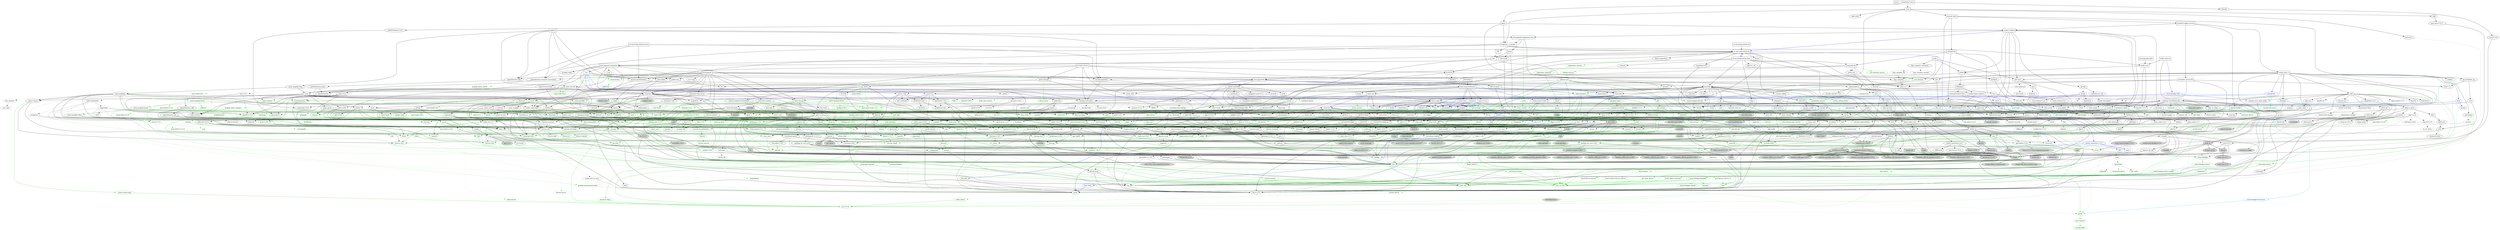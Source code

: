 digraph {
    0 [ label = "tests" shape = box]
    1 [ label = "catalyst-toolbox" shape = box]
    2 [ label = "chain-addr" shape = box]
    3 [ label = "chain-core" shape = box]
    4 [ label = "chain-ser" shape = box]
    5 [ label = "chain-crypto" shape = box]
    6 [ label = "typed-bytes" shape = box]
    7 [ label = "chain-impl-mockchain" shape = box]
    8 [ label = "cardano-legacy-address" shape = box]
    9 [ label = "chain-time" shape = box]
    10 [ label = "chain-vote" shape = box]
    11 [ label = "imhamt" shape = box]
    12 [ label = "sparse-array" shape = box]
    13 [ label = "chain-storage" shape = box]
    14 [ label = "jcli" shape = box]
    15 [ label = "jormungandr-lib" shape = box]
    16 [ label = "jormungandr-automation" shape = box]
    17 [ label = "jortestkit" shape = box]
    18 [ label = "jormungandr-integration-tests" shape = box]
    19 [ label = "hersir" shape = box]
    20 [ label = "thor" shape = box]
    21 [ label = "loki" shape = box]
    22 [ label = "mjolnir" shape = box]
    23 [ label = "snapshot-lib" shape = box]
    24 [ label = "symmetric-cipher" shape = box]
    25 [ label = "vit-servicing-station-lib" shape = box]
    26 [ label = "event-db" shape = box]
    27 [ label = "vit-servicing-station-tests" shape = box]
    28 [ label = "wallet" shape = box]
    29 [ label = "chain-path-derivation" shape = box]
    30 [ label = "hdkeygen" shape = box]
    31 [ label = "chain-network" shape = box]
    32 [ label = "jormungandrwallet" shape = box]
    33 [ label = "wallet-core" shape = box]
    34 [ label = "wallet-wasm-js" shape = box]
    35 [ label = "jormungandr" shape = box]
    36 [ label = "explorer" shape = box]
    37 [ label = "settings" shape = box]
    38 [ label = "blockchain" shape = box]
    39 [ label = "vit-servicing-station-cli" shape = box]
    40 [ label = "vit-servicing-station-server" shape = box]
    41 [ label = "iapyx" shape = box]
    42 [ label = "valgrind" shape = box]
    43 [ label = "vitup" shape = box]
    44 [ label = "mainnet-lib" shape = box]
    45 [ label = "mainnet-tools" shape = box]
    46 [ label = "scheduler-service-lib" shape = box]
    47 [ label = "signals-handler" shape = box]
    48 [ label = "snapshot-trigger-service" shape = box]
    49 [ label = "voting_tools_rs" shape = box]
    50 [ label = "integration-tests" shape = box]
    51 [ label = "cat-data-service" shape = box]
    52 [ label = "audit" shape = box]
    53 [ label = "assert_cmd" ]
    54 [ label = "assert_fs" ]
    55 [ label = "bech32 0.8.1" ]
    56 [ label = "clap 4.2.1" ]
    57 [ label = "color-eyre" ]
    58 [ label = "csv" ]
    59 [ label = "fraction" ]
    60 [ label = "futures" ]
    61 [ label = "gag" ]
    62 [ label = "governor" ]
    63 [ label = "graphql_client" ]
    64 [ label = "hex" ]
    65 [ label = "image" ]
    66 [ label = "itertools 0.10.5" color = darkgreen]
    67 [ label = "once_cell" color = darkgreen]
    68 [ label = "predicates 2.1.5" ]
    69 [ label = "proptest" ]
    70 [ label = "qrcode" ]
    71 [ label = "quircs" ]
    72 [ label = "rand 0.8.5" color = darkgreen]
    73 [ label = "rand_chacha 0.3.1" color = darkgreen]
    74 [ label = "rayon" ]
    75 [ label = "regex" color = darkgreen]
    76 [ label = "reqwest" ]
    77 [ label = "rust_decimal" color = darkgreen]
    78 [ label = "rust_decimal_macros" color = green3]
    79 [ label = "serde" color = darkgreen]
    80 [ label = "serde_json" color = darkgreen]
    81 [ label = "serde_test" ]
    82 [ label = "serde_yaml 0.8.26" ]
    83 [ label = "sscanf" ]
    84 [ label = "test-strategy" color = green3]
    85 [ label = "thiserror" color = darkgreen]
    86 [ label = "time 0.3.20" color = darkgreen]
    87 [ label = "tokio" color = darkgreen]
    88 [ label = "tracing" color = darkgreen]
    89 [ label = "tracing-subscriber" ]
    90 [ label = "url" color = darkgreen]
    91 [ label = "versionisator" color = green3]
    92 [ label = "cryptoxide 0.4.4" ]
    93 [ label = "quickcheck" ]
    94 [ label = "curve25519-dalek-ng" ]
    95 [ label = "ed25519-bip32 0.4.1" ]
    96 [ label = "ed25519-dalek" ]
    97 [ label = "generic-array" color = darkgreen]
    98 [ label = "rand_core 0.6.4" color = darkgreen]
    99 [ label = "sha2 0.10.6" color = darkgreen]
    100 [ label = "smoke" color = blue]
    101 [ label = "lazy_static" color = darkgreen]
    102 [ label = "quickcheck_macros" color = green3]
    103 [ label = "strum" ]
    104 [ label = "strum_macros" color = green3]
    105 [ label = "tempfile" color = darkgreen]
    106 [ label = "cbor_event" ]
    107 [ label = "base64 0.21.0" color = darkgreen]
    108 [ label = "cfg-if 1.0.0" color = darkgreen]
    109 [ label = "const_format" ]
    110 [ label = "criterion" ]
    111 [ label = "rustc_version" color = green3]
    112 [ label = "trybuild" color = blue]
    113 [ label = "data-pile" ]
    114 [ label = "sled" ]
    115 [ label = "base64 0.13.1" ]
    116 [ label = "bincode" ]
    117 [ label = "bytes" color = darkgreen]
    118 [ label = "clap_complete" ]
    119 [ label = "gtmpl" ]
    120 [ label = "rand 0.7.3" ]
    121 [ label = "rpassword" ]
    122 [ label = "serde_derive" color = green3]
    123 [ label = "http" color = darkgreen]
    124 [ label = "humantime" ]
    125 [ label = "parity-multiaddr" ]
    126 [ label = "serde_with" ]
    127 [ label = "bytesize" ]
    128 [ label = "custom_debug" ]
    129 [ label = "flate2" ]
    130 [ label = "fs_extra" ]
    131 [ label = "json" ]
    132 [ label = "keynesis" ]
    133 [ label = "log" color = darkgreen]
    134 [ label = "netstat2" ]
    135 [ label = "os_info" ]
    136 [ label = "poldercast" ]
    137 [ label = "prost 0.9.0" color = darkgreen]
    138 [ label = "semver" color = darkgreen]
    139 [ label = "sysinfo" ]
    140 [ label = "tar" ]
    141 [ label = "tokio-stream" ]
    142 [ label = "tonic 0.6.2" ]
    143 [ label = "tonic-build 0.6.2" color = green3]
    144 [ label = "warp" ]
    145 [ label = "zip" ]
    146 [ label = "console" ]
    147 [ label = "dialoguer" ]
    148 [ label = "indicatif" ]
    149 [ label = "sha-1" ]
    150 [ label = "sha2 0.9.9" ]
    151 [ label = "bech32 0.7.3" ]
    152 [ label = "rstest" color = green3]
    153 [ label = "yaml-rust" ]
    154 [ label = "ctrlc" ]
    155 [ label = "slave-pool" ]
    156 [ label = "cocoon" ]
    157 [ label = "dirs" ]
    158 [ label = "zeroize" ]
    159 [ label = "async-trait" color = green3]
    160 [ label = "diesel" color = darkgreen]
    161 [ label = "diesel_migrations" ]
    162 [ label = "dotenv" ]
    163 [ label = "http-zipkin" ]
    164 [ label = "notify" ]
    165 [ label = "pretty_assertions 1.3.0" color = blue]
    166 [ label = "r2d2" color = darkgreen]
    167 [ label = "simplelog 0.8.0" ]
    168 [ label = "tracing-futures" ]
    169 [ label = "bb8" ]
    170 [ label = "bb8-postgres" ]
    171 [ label = "chrono" color = darkgreen]
    172 [ label = "dotenvy" ]
    173 [ label = "tokio-postgres" color = darkgreen]
    174 [ label = "cfg-if 0.1.10" ]
    175 [ label = "dyn-clone" color = darkgreen]
    176 [ label = "fake" ]
    177 [ label = "hyper" ]
    178 [ label = "postgres" color = darkgreen]
    179 [ label = "pretty_assertions 0.6.1" ]
    180 [ label = "rand_core 0.5.1" ]
    181 [ label = "refinery" ]
    182 [ label = "hashlink" ]
    183 [ label = "paste" color = blue]
    184 [ label = "http-body" ]
    185 [ label = "pin-project" ]
    186 [ label = "clear_on_drop" ]
    187 [ label = "console_error_panic_hook" ]
    188 [ label = "getrandom 0.2.9" color = darkgreen]
    189 [ label = "js-sys" color = darkgreen]
    190 [ label = "wasm-bindgen" color = darkgreen]
    191 [ label = "wasm-bindgen-test" color = blue]
    192 [ label = "web-sys" ]
    193 [ label = "arc-swap" ]
    194 [ label = "enum-as-inner" color = green3]
    195 [ label = "jsonrpsee-core" ]
    196 [ label = "jsonrpsee-http-server" ]
    197 [ label = "libc" color = darkgreen]
    198 [ label = "linked-hash-map" ]
    199 [ label = "local-ip-address" ]
    200 [ label = "lru" ]
    201 [ label = "nix 0.25.1" style = filled, fillcolor = lightgrey]
    202 [ label = "opentelemetry" ]
    203 [ label = "opentelemetry-otlp" ]
    204 [ label = "opentelemetry-semantic-conventions" ]
    205 [ label = "tokio-util 0.6.10" ]
    206 [ label = "tracing-appender" ]
    207 [ label = "tracing-opentelemetry" ]
    208 [ label = "trust-dns-resolver" ]
    209 [ label = "anyhow" color = darkgreen]
    210 [ label = "async-graphql" ]
    211 [ label = "async-graphql-warp" ]
    212 [ label = "futures-channel" color = darkgreen]
    213 [ label = "futures-util" color = darkgreen]
    214 [ label = "ed25519-bip32 0.3.2" ]
    215 [ label = "prettytable-rs" ]
    216 [ label = "warp-reverse-proxy" ]
    217 [ label = "diffy" ]
    218 [ label = "glob" ]
    219 [ label = "path-slash" ]
    220 [ label = "rustls" ]
    221 [ label = "rustls-pemfile" ]
    222 [ label = "tempdir" ]
    223 [ label = "tokio-rustls" ]
    224 [ label = "uuid 0.8.2" ]
    225 [ label = "walkdir" color = darkgreen]
    226 [ label = "cardano-serialization-lib" ]
    227 [ label = "pharos" ]
    228 [ label = "job_scheduler_ng" ]
    229 [ label = "num-traits" color = darkgreen]
    230 [ label = "uuid 1.3.1" ]
    231 [ label = "bytekind" ]
    232 [ label = "cddl" ]
    233 [ label = "ciborium" ]
    234 [ label = "dashmap" ]
    235 [ label = "insta" color = blue]
    236 [ label = "microtype" ]
    237 [ label = "nonempty" ]
    238 [ label = "tracing-test" color = blue]
    239 [ label = "validity" ]
    240 [ label = "libmath" ]
    241 [ label = "rand_chacha 0.2.2" ]
    242 [ label = "axum" ]
    243 [ label = "metrics" ]
    244 [ label = "metrics-exporter-prometheus" ]
    245 [ label = "poem" ]
    246 [ label = "poem-openapi" ]
    247 [ label = "tower" ]
    248 [ label = "clap_complete_command" ]
    249 [ label = "anstyle" ]
    250 [ label = "bstr" ]
    251 [ label = "doc-comment" ]
    252 [ label = "predicates 3.0.2" ]
    253 [ label = "predicates-core" ]
    254 [ label = "predicates-tree" ]
    255 [ label = "wait-timeout" ]
    256 [ label = "globwalk" ]
    257 [ label = "clap_builder" ]
    258 [ label = "clap_derive 4.2.0" color = green3, style = dashed]
    259 [ label = "backtrace" ]
    260 [ label = "color-spantrace" style = dashed]
    261 [ label = "eyre" ]
    262 [ label = "indenter" ]
    263 [ label = "owo-colors" ]
    264 [ label = "tracing-error" style = dashed]
    265 [ label = "csv-core" ]
    266 [ label = "itoa" color = darkgreen]
    267 [ label = "ryu" color = darkgreen]
    268 [ label = "num" ]
    269 [ label = "futures-core" color = darkgreen]
    270 [ label = "futures-executor" ]
    271 [ label = "futures-io" color = darkgreen]
    272 [ label = "futures-sink" color = darkgreen]
    273 [ label = "futures-task" color = darkgreen]
    274 [ label = "filedescriptor" ]
    275 [ label = "futures-timer" style = dashed]
    276 [ label = "no-std-compat" ]
    277 [ label = "nonzero_ext" ]
    278 [ label = "parking_lot 0.12.1" color = darkgreen]
    279 [ label = "smallvec" color = darkgreen]
    280 [ label = "graphql_query_derive" color = green3, style = dashed]
    281 [ label = "bytemuck" ]
    282 [ label = "byteorder" color = darkgreen]
    283 [ label = "color_quant" ]
    284 [ label = "gif" style = dashed]
    285 [ label = "jpeg-decoder" style = dashed]
    286 [ label = "num-iter" ]
    287 [ label = "num-rational 0.3.2" ]
    288 [ label = "png" style = dashed]
    289 [ label = "scoped_threadpool" style = dashed]
    290 [ label = "tiff" style = dashed]
    291 [ label = "either" color = darkgreen]
    292 [ label = "difflib" style = dashed]
    293 [ label = "float-cmp" style = dashed]
    294 [ label = "normalize-line-endings" style = dashed]
    295 [ label = "bit-set" style = dashed]
    296 [ label = "bitflags" color = darkgreen]
    297 [ label = "quick-error 2.0.1" style = dashed]
    298 [ label = "rand_xorshift" ]
    299 [ label = "regex-syntax 0.6.29" color = darkgreen]
    300 [ label = "rusty-fork" style = dashed]
    301 [ label = "unarray" ]
    302 [ label = "checked_int_cast" ]
    303 [ label = "num-derive" color = green3]
    304 [ label = "ppv-lite86" color = darkgreen]
    305 [ label = "rayon-core" ]
    306 [ label = "aho-corasick" color = darkgreen]
    307 [ label = "memchr" color = darkgreen]
    308 [ label = "encoding_rs" ]
    309 [ label = "h2" ]
    310 [ label = "hyper-rustls" style = "dashed,filled", fillcolor = lightgrey]
    311 [ label = "ipnet" ]
    312 [ label = "mime" color = darkgreen]
    313 [ label = "percent-encoding" color = darkgreen]
    314 [ label = "pin-project-lite" color = darkgreen]
    315 [ label = "serde_urlencoded" ]
    316 [ label = "tower-service" ]
    317 [ label = "wasm-bindgen-futures" ]
    318 [ label = "webpki-roots" style = "dashed,filled", fillcolor = lightgrey]
    319 [ label = "winreg" style = filled, fillcolor = lightgrey]
    320 [ label = "arrayvec 0.7.2" color = darkgreen]
    321 [ label = "borsh" color = darkgreen, style = dashed]
    322 [ label = "bytecheck" color = darkgreen, style = dashed]
    323 [ label = "rkyv" color = darkgreen, style = dashed]
    324 [ label = "quote" color = green3]
    325 [ label = "indexmap 1.9.3" color = darkgreen]
    326 [ label = "sscanf_macro" color = green3]
    327 [ label = "proc-macro2" color = green3]
    328 [ label = "structmeta" color = green3]
    329 [ label = "syn 1.0.109" color = green3]
    330 [ label = "thiserror-impl" color = green3]
    331 [ label = "num_threads" color = darkgreen, style = "dashed,filled", fillcolor = lightgrey]
    332 [ label = "time-core" color = darkgreen]
    333 [ label = "time-macros" color = green3, style = dashed]
    334 [ label = "autocfg" color = green3]
    335 [ label = "mio" color = darkgreen]
    336 [ label = "num_cpus" color = darkgreen]
    337 [ label = "signal-hook-registry" color = darkgreen, style = "dashed,filled", fillcolor = lightgrey]
    338 [ label = "socket2 0.4.9" color = darkgreen, style = dashed]
    339 [ label = "tokio-macros" color = green3, style = dashed]
    340 [ label = "windows-sys 0.45.0" color = darkgreen, style = filled, fillcolor = lightgrey]
    341 [ label = "tracing-attributes" color = green3, style = dashed]
    342 [ label = "tracing-core" color = darkgreen]
    343 [ label = "matchers" style = dashed]
    344 [ label = "nu-ansi-term" style = dashed]
    345 [ label = "sharded-slab" style = dashed]
    346 [ label = "thread_local" ]
    347 [ label = "tracing-log" style = dashed]
    348 [ label = "tracing-serde" style = dashed]
    349 [ label = "form_urlencoded" color = darkgreen]
    350 [ label = "idna 0.3.0" color = darkgreen]
    351 [ label = "platforms" color = green3]
    352 [ label = "env_logger" style = dashed]
    353 [ label = "digest 0.9.0" ]
    354 [ label = "subtle-ng" ]
    355 [ label = "curve25519-dalek" ]
    356 [ label = "ed25519" ]
    357 [ label = "typenum" color = darkgreen]
    358 [ label = "version_check" color = green3]
    359 [ label = "cpufeatures" color = darkgreen, style = filled, fillcolor = lightgrey]
    360 [ label = "digest 0.10.6" color = darkgreen]
    361 [ label = "heck 0.4.1" color = green3]
    362 [ label = "rustversion" color = red]
    363 [ label = "fastrand" color = darkgreen]
    364 [ label = "redox_syscall 0.3.5" color = darkgreen, style = filled, fillcolor = lightgrey]
    365 [ label = "rustix" color = darkgreen, style = filled, fillcolor = lightgrey]
    366 [ label = "const_format_proc_macros" color = green3]
    367 [ label = "atty" ]
    368 [ label = "cast" ]
    369 [ label = "clap 2.34.0" ]
    370 [ label = "criterion-plot" ]
    371 [ label = "oorandom" ]
    372 [ label = "plotters" ]
    373 [ label = "serde_cbor" ]
    374 [ label = "tinytemplate" ]
    375 [ label = "basic-toml" color = blue]
    376 [ label = "termcolor" color = darkgreen]
    377 [ label = "memmap2" ]
    378 [ label = "crc32fast" ]
    379 [ label = "crossbeam-epoch" ]
    380 [ label = "crossbeam-utils" ]
    381 [ label = "fs2" style = filled, fillcolor = lightgrey]
    382 [ label = "fxhash" ]
    383 [ label = "parking_lot 0.11.2" ]
    384 [ label = "gtmpl_value" ]
    385 [ label = "getrandom 0.1.16" style = dashed]
    386 [ label = "rand_hc" style = filled, fillcolor = lightgrey]
    387 [ label = "winapi" color = darkgreen, style = filled, fillcolor = lightgrey]
    388 [ label = "syn 2.0.16" color = green3]
    389 [ label = "fnv" color = darkgreen]
    390 [ label = "arrayref" ]
    391 [ label = "bs58" ]
    392 [ label = "data-encoding" ]
    393 [ label = "multihash" ]
    394 [ label = "static_assertions" ]
    395 [ label = "unsigned-varint 0.7.1" ]
    396 [ label = "serde_with_macros" color = green3, style = dashed]
    397 [ label = "custom_debug_derive" color = green3]
    398 [ label = "miniz_oxide 0.6.2" ]
    399 [ label = "cryptoxide 0.3.6" ]
    400 [ label = "prost-derive 0.9.0" color = green3, style = dashed]
    401 [ label = "core-foundation-sys" color = darkgreen, style = filled, fillcolor = lightgrey]
    402 [ label = "ntapi" style = filled, fillcolor = lightgrey]
    403 [ label = "filetime" ]
    404 [ label = "xattr" style = "dashed,filled", fillcolor = lightgrey]
    405 [ label = "tokio-util 0.7.7" color = darkgreen]
    406 [ label = "async-stream" ]
    407 [ label = "hyper-timeout" style = dashed]
    408 [ label = "tower-layer" ]
    409 [ label = "prost-build 0.9.0" color = green3, style = dashed]
    410 [ label = "headers" ]
    411 [ label = "mime_guess" ]
    412 [ label = "multiparty" style = dashed]
    413 [ label = "scoped-tls" ]
    414 [ label = "tokio-tungstenite" style = dashed]
    415 [ label = "aes 0.7.5" style = dashed]
    416 [ label = "bzip2" style = dashed]
    417 [ label = "constant_time_eq" style = dashed]
    418 [ label = "hmac 0.12.1" color = darkgreen]
    419 [ label = "pbkdf2 0.11.0" style = dashed]
    420 [ label = "sha1" ]
    421 [ label = "zstd" style = dashed]
    422 [ label = "encode_unicode 0.3.6" style = filled, fillcolor = lightgrey]
    423 [ label = "unicode-width" color = darkgreen]
    424 [ label = "windows-sys 0.42.0" style = filled, fillcolor = lightgrey]
    425 [ label = "shell-words" ]
    426 [ label = "number_prefix" ]
    427 [ label = "block-buffer 0.9.0" ]
    428 [ label = "opaque-debug" ]
    429 [ label = "nix 0.26.2" style = filled, fillcolor = lightgrey]
    430 [ label = "crossbeam-channel" ]
    431 [ label = "aes-gcm 0.9.4" ]
    432 [ label = "chacha20poly1305" ]
    433 [ label = "hmac 0.11.0" ]
    434 [ label = "pbkdf2 0.9.0" ]
    435 [ label = "dirs-sys" ]
    436 [ label = "zeroize_derive" color = green3, style = dashed]
    437 [ label = "diesel_derives" color = green3]
    438 [ label = "pq-sys" color = darkgreen, style = dashed]
    439 [ label = "migrations_internals" color = darkgreen]
    440 [ label = "migrations_macros" color = green3]
    441 [ label = "zipkin" ]
    442 [ label = "fsevent-sys" style = "dashed,filled", fillcolor = lightgrey]
    443 [ label = "inotify" style = filled, fillcolor = lightgrey]
    444 [ label = "kqueue" style = filled, fillcolor = lightgrey]
    445 [ label = "ctor" color = green3, style = filled, fillcolor = lightgrey]
    446 [ label = "diff" color = blue]
    447 [ label = "output_vt100" style = filled, fillcolor = lightgrey]
    448 [ label = "yansi" color = blue]
    449 [ label = "scheduled-thread-pool" color = darkgreen]
    450 [ label = "iana-time-zone" color = darkgreen, style = "dashed,filled", fillcolor = lightgrey]
    451 [ label = "num-integer" color = darkgreen]
    452 [ label = "time 0.1.45" color = darkgreen, style = dashed]
    453 [ label = "fallible-iterator" color = darkgreen]
    454 [ label = "phf" color = darkgreen]
    455 [ label = "postgres-protocol" color = darkgreen]
    456 [ label = "postgres-types" color = darkgreen]
    457 [ label = "socket2 0.5.1" color = darkgreen]
    458 [ label = "httparse" ]
    459 [ label = "httpdate" ]
    460 [ label = "want" ]
    461 [ label = "ansi_term 0.11.0" ]
    462 [ label = "difference" ]
    463 [ label = "refinery-core" color = darkgreen]
    464 [ label = "refinery-macros" color = green3]
    465 [ label = "hashbrown 0.12.3" color = darkgreen]
    466 [ label = "paste-impl" color = turquoise3]
    467 [ label = "proc-macro-hack" color = turquoise3]
    468 [ label = "pin-project-internal" color = green3]
    469 [ label = "cc" color = green3]
    470 [ label = "wasi 0.11.0+wasi-snapshot-preview1" color = darkgreen, style = filled, fillcolor = lightgrey]
    471 [ label = "wasm-bindgen-macro" color = green3]
    472 [ label = "wasm-bindgen-test-macro" color = turquoise3]
    473 [ label = "beef" ]
    474 [ label = "jsonrpsee-types" ]
    475 [ label = "rustc-hash" style = dashed]
    476 [ label = "globset" ]
    477 [ label = "unicase" color = darkgreen]
    478 [ label = "neli" style = filled, fillcolor = lightgrey]
    479 [ label = "memoffset 0.6.5" style = "dashed,filled", fillcolor = lightgrey]
    480 [ label = "pin-utils" color = darkgreen]
    481 [ label = "opentelemetry_api" ]
    482 [ label = "opentelemetry_sdk" ]
    483 [ label = "opentelemetry-proto" ]
    484 [ label = "prost 0.11.8" color = darkgreen, style = dashed]
    485 [ label = "tonic 0.8.3" style = dashed]
    486 [ label = "slab" color = darkgreen]
    487 [ label = "ipconfig" style = "dashed,filled", fillcolor = lightgrey]
    488 [ label = "lru-cache" ]
    489 [ label = "resolv-conf" style = dashed]
    490 [ label = "trust-dns-proto" ]
    491 [ label = "async-graphql-derive" color = green3]
    492 [ label = "async-graphql-parser" color = darkgreen]
    493 [ label = "async-graphql-value" color = darkgreen]
    494 [ label = "fast_chemail" style = dashed]
    495 [ label = "multer" ]
    496 [ label = "futures-macro" color = green3, style = dashed]
    497 [ label = "encode_unicode 1.0.0" ]
    498 [ label = "is-terminal" ]
    499 [ label = "term" ]
    500 [ label = "ansi_term 0.12.1" ]
    501 [ label = "ring" ]
    502 [ label = "sct" ]
    503 [ label = "webpki" ]
    504 [ label = "rand 0.4.6" ]
    505 [ label = "remove_dir_all" ]
    506 [ label = "same-file" color = darkgreen]
    507 [ label = "winapi-util" color = darkgreen, style = filled, fillcolor = lightgrey]
    508 [ label = "noop_proc_macro" color = green3, style = filled, fillcolor = lightgrey]
    509 [ label = "num-bigint" ]
    510 [ label = "rand_os" style = filled, fillcolor = lightgrey]
    511 [ label = "schemars" color = darkgreen]
    512 [ label = "serde-wasm-bindgen 0.4.5" style = filled, fillcolor = lightgrey]
    513 [ label = "cron" ]
    514 [ label = "libm" color = darkgreen, style = dashed]
    515 [ label = "abnf_to_pest" ]
    516 [ label = "base16" ]
    517 [ label = "base64-url" style = dashed]
    518 [ label = "clap 3.2.23" style = dashed]
    519 [ label = "codespan-reporting" color = darkgreen]
    520 [ label = "crossterm" style = "dashed,filled", fillcolor = lightgrey]
    521 [ label = "displaydoc" color = green3]
    522 [ label = "hexf-parse" ]
    523 [ label = "itertools 0.11.0" ]
    524 [ label = "lexical-core" ]
    525 [ label = "pest_meta" ]
    526 [ label = "pest_vm" ]
    527 [ label = "regex-syntax 0.7.4" style = dashed]
    528 [ label = "serde-wasm-bindgen 0.5.0" style = "dashed,filled", fillcolor = lightgrey]
    529 [ label = "simplelog 0.12.1" ]
    530 [ label = "uriparse" style = dashed]
    531 [ label = "ciborium-io" ]
    532 [ label = "ciborium-ll" ]
    533 [ label = "hashbrown 0.14.0" color = darkgreen]
    534 [ label = "lock_api" color = darkgreen]
    535 [ label = "parking_lot_core 0.9.8" color = darkgreen]
    536 [ label = "similar" color = blue]
    537 [ label = "microtype-macro" color = green3]
    538 [ label = "secrecy" style = dashed]
    539 [ label = "tracing-test-macro" color = turquoise3]
    540 [ label = "rand 0.3.23" ]
    541 [ label = "axum-core" ]
    542 [ label = "matchit" ]
    543 [ label = "serde_path_to_error" style = dashed]
    544 [ label = "sync_wrapper" ]
    545 [ label = "ahash 0.7.6" color = darkgreen]
    546 [ label = "metrics-macros" color = green3]
    547 [ label = "metrics-util" ]
    548 [ label = "quanta" ]
    549 [ label = "cookie" style = dashed]
    550 [ label = "poem-derive" color = green3]
    551 [ label = "quick-xml" ]
    552 [ label = "rfc7239" ]
    553 [ label = "serde_yaml 0.9.25" ]
    554 [ label = "derive_more" color = green3]
    555 [ label = "poem-openapi-derive" color = green3]
    556 [ label = "clap_complete_fig" style = dashed]
    557 [ label = "clap_complete_nushell" style = dashed]
    558 [ label = "regex-automata" style = dashed]
    559 [ label = "termtree" ]
    560 [ label = "ignore" ]
    561 [ label = "anstream" style = dashed]
    562 [ label = "clap_lex 0.4.1" ]
    563 [ label = "strsim" color = darkgreen, style = dashed]
    564 [ label = "addr2line" ]
    565 [ label = "object" ]
    566 [ label = "rustc-demangle" ]
    567 [ label = "num-complex" ]
    568 [ label = "num-rational 0.4.1" ]
    569 [ label = "graphql_client_codegen" color = green3, style = dashed]
    570 [ label = "weezl" style = dashed]
    571 [ label = "deflate" style = dashed]
    572 [ label = "miniz_oxide 0.3.7" style = dashed]
    573 [ label = "miniz_oxide 0.4.4" style = dashed]
    574 [ label = "bit-vec" style = dashed]
    575 [ label = "quick-error 1.2.3" style = dashed]
    576 [ label = "crossbeam-deque" ]
    577 [ label = "borsh-derive" color = green3, style = dashed]
    578 [ label = "hashbrown 0.13.2" color = darkgreen, style = dashed]
    579 [ label = "bytecheck_derive" color = green3, style = dashed]
    580 [ label = "ptr_meta" color = darkgreen, style = dashed]
    581 [ label = "simdutf8" color = darkgreen, style = dashed]
    582 [ label = "rend" color = darkgreen, style = dashed]
    583 [ label = "rkyv_derive" color = green3, style = dashed]
    584 [ label = "seahash" color = darkgreen, style = dashed]
    585 [ label = "unicode-ident" color = green3]
    586 [ label = "structmeta-derive" color = green3]
    587 [ label = "hermit-abi 0.2.6" color = darkgreen, style = filled, fillcolor = lightgrey]
    588 [ label = "windows-targets 0.42.2" color = darkgreen, style = filled, fillcolor = lightgrey]
    589 [ label = "valuable" color = darkgreen, style = "dashed,filled", fillcolor = lightgrey]
    590 [ label = "overload" style = dashed]
    591 [ label = "unicode-bidi" color = darkgreen]
    592 [ label = "unicode-normalization" color = darkgreen]
    593 [ label = "subtle" color = darkgreen]
    594 [ label = "signature" ]
    595 [ label = "block-buffer 0.10.4" color = darkgreen, style = dashed]
    596 [ label = "crypto-common" color = darkgreen]
    597 [ label = "instant" color = darkgreen]
    598 [ label = "errno" color = darkgreen, style = filled, fillcolor = lightgrey]
    599 [ label = "io-lifetimes" color = darkgreen]
    600 [ label = "linux-raw-sys" color = darkgreen, style = filled, fillcolor = lightgrey]
    601 [ label = "unicode-xid" color = green3]
    602 [ label = "hermit-abi 0.1.19" style = filled, fillcolor = lightgrey]
    603 [ label = "textwrap 0.11.0" ]
    604 [ label = "plotters-backend" ]
    605 [ label = "plotters-svg" style = dashed]
    606 [ label = "half" ]
    607 [ label = "memoffset 0.8.0" ]
    608 [ label = "scopeguard" color = darkgreen]
    609 [ label = "parking_lot_core 0.8.6" ]
    610 [ label = "wasi 0.9.0+wasi-snapshot-preview1" style = "dashed,filled", fillcolor = lightgrey]
    611 [ label = "winapi-i686-pc-windows-gnu" color = darkgreen, style = filled, fillcolor = lightgrey]
    612 [ label = "winapi-x86_64-pc-windows-gnu" color = darkgreen, style = filled, fillcolor = lightgrey]
    613 [ label = "multihash-derive" color = green3, style = dashed]
    614 [ label = "unsigned-varint 0.5.1" ]
    615 [ label = "darling 0.14.4" color = green3]
    616 [ label = "synstructure" color = green3]
    617 [ label = "adler" ]
    618 [ label = "redox_syscall 0.2.16" style = filled, fillcolor = lightgrey]
    619 [ label = "async-stream-impl" color = green3]
    620 [ label = "tokio-io-timeout" style = dashed]
    621 [ label = "heck 0.3.3" color = green3, style = dashed]
    622 [ label = "multimap" color = green3, style = dashed]
    623 [ label = "petgraph" color = green3, style = dashed]
    624 [ label = "prost-types 0.9.0" color = green3, style = dashed]
    625 [ label = "which" color = green3, style = dashed]
    626 [ label = "headers-core" ]
    627 [ label = "try-lock" ]
    628 [ label = "tungstenite" style = dashed]
    629 [ label = "cipher 0.3.0" ]
    630 [ label = "bzip2-sys" style = dashed]
    631 [ label = "password-hash" style = dashed]
    632 [ label = "zstd-safe" style = dashed]
    633 [ label = "windows_aarch64_gnullvm 0.42.2" color = darkgreen, style = filled, fillcolor = lightgrey]
    634 [ label = "windows_aarch64_msvc 0.42.2" color = darkgreen, style = filled, fillcolor = lightgrey]
    635 [ label = "windows_i686_gnu 0.42.2" color = darkgreen, style = filled, fillcolor = lightgrey]
    636 [ label = "windows_i686_msvc 0.42.2" color = darkgreen, style = filled, fillcolor = lightgrey]
    637 [ label = "windows_x86_64_gnu 0.42.2" color = darkgreen, style = filled, fillcolor = lightgrey]
    638 [ label = "windows_x86_64_gnullvm 0.42.2" color = darkgreen, style = filled, fillcolor = lightgrey]
    639 [ label = "windows_x86_64_msvc 0.42.2" color = darkgreen, style = filled, fillcolor = lightgrey]
    640 [ label = "aead 0.4.3" ]
    641 [ label = "ctr 0.8.0" ]
    642 [ label = "ghash 0.4.4" ]
    643 [ label = "aead 0.5.2" ]
    644 [ label = "chacha20" ]
    645 [ label = "cipher 0.4.4" ]
    646 [ label = "poly1305" ]
    647 [ label = "crypto-mac" ]
    648 [ label = "redox_users" style = filled, fillcolor = lightgrey]
    649 [ label = "vcpkg" color = green3, style = "dashed,filled", fillcolor = lightgrey]
    650 [ label = "lazycell" ]
    651 [ label = "zipkin-types" ]
    652 [ label = "inotify-sys" style = filled, fillcolor = lightgrey]
    653 [ label = "kqueue-sys" style = filled, fillcolor = lightgrey]
    654 [ label = "android_system_properties" color = darkgreen, style = "dashed,filled", fillcolor = lightgrey]
    655 [ label = "iana-time-zone-haiku" color = darkgreen, style = "dashed,filled", fillcolor = lightgrey]
    656 [ label = "windows" color = darkgreen, style = "dashed,filled", fillcolor = lightgrey]
    657 [ label = "wasi 0.10.0+wasi-snapshot-preview1" color = darkgreen, style = filled, fillcolor = lightgrey]
    658 [ label = "phf_shared" color = darkgreen]
    659 [ label = "md-5" color = darkgreen]
    660 [ label = "stringprep" color = darkgreen]
    661 [ label = "siphasher" color = darkgreen]
    662 [ label = "toml" color = darkgreen]
    663 [ label = "jobserver" color = green3, style = dashed]
    664 [ label = "wasm-bindgen-macro-support" color = green3]
    665 [ label = "tonic-build 0.8.4" color = green3, style = dashed]
    666 [ label = "prost-derive 0.11.8" color = green3, style = dashed]
    667 [ label = "widestring" style = "dashed,filled", fillcolor = lightgrey]
    668 [ label = "hostname" style = dashed]
    669 [ label = "idna 0.2.3" ]
    670 [ label = "tinyvec" color = darkgreen]
    671 [ label = "Inflector" color = green3]
    672 [ label = "proc-macro-crate 1.3.1" color = green3]
    673 [ label = "pest" color = darkgreen]
    674 [ label = "ascii_utils" style = dashed]
    675 [ label = "spin 0.9.8" ]
    676 [ label = "hermit-abi 0.3.1" color = darkgreen, style = filled, fillcolor = lightgrey]
    677 [ label = "dirs-next" ]
    678 [ label = "spin 0.5.2" style = filled, fillcolor = lightgrey]
    679 [ label = "untrusted" ]
    680 [ label = "fuchsia-cprng" style = filled, fillcolor = lightgrey]
    681 [ label = "rand_core 0.3.1" style = filled, fillcolor = lightgrey]
    682 [ label = "rdrand" style = filled, fillcolor = lightgrey]
    683 [ label = "cloudabi" style = filled, fillcolor = lightgrey]
    684 [ label = "rand_core 0.4.2" style = filled, fillcolor = lightgrey]
    685 [ label = "schemars_derive" color = green3, style = dashed]
    686 [ label = "nom" ]
    687 [ label = "abnf" ]
    688 [ label = "pretty" ]
    689 [ label = "clap_derive 3.2.18" color = green3, style = dashed]
    690 [ label = "clap_lex 0.2.4" style = dashed]
    691 [ label = "textwrap 0.16.0" style = dashed]
    692 [ label = "crossterm_winapi" style = "dashed,filled", fillcolor = lightgrey]
    693 [ label = "signal-hook" style = "dashed,filled", fillcolor = lightgrey]
    694 [ label = "signal-hook-mio" style = "dashed,filled", fillcolor = lightgrey]
    695 [ label = "lexical-parse-float" style = dashed]
    696 [ label = "lexical-parse-integer" style = dashed]
    697 [ label = "lexical-util" ]
    698 [ label = "lexical-write-float" style = dashed]
    699 [ label = "lexical-write-integer" style = dashed]
    700 [ label = "windows-targets 0.48.0" color = darkgreen, style = filled, fillcolor = lightgrey]
    701 [ label = "atomic-shim" style = dashed]
    702 [ label = "hashbrown 0.11.2" style = dashed]
    703 [ label = "sketches-ddsketch" style = dashed]
    704 [ label = "mach" style = filled, fillcolor = lightgrey]
    705 [ label = "raw-cpuid" style = filled, fillcolor = lightgrey]
    706 [ label = "aes-gcm 0.10.2" style = dashed]
    707 [ label = "base64 0.20.0" style = dashed]
    708 [ label = "hkdf" style = dashed]
    709 [ label = "uncased" ]
    710 [ label = "indexmap 2.0.0" color = darkgreen]
    711 [ label = "unsafe-libyaml" ]
    712 [ label = "convert_case" color = green3, style = dashed]
    713 [ label = "darling 0.20.3" color = green3]
    714 [ label = "anstyle-parse" style = dashed]
    715 [ label = "anstyle-wincon" style = "dashed,filled", fillcolor = lightgrey]
    716 [ label = "concolor-override" style = dashed]
    717 [ label = "concolor-query" style = dashed]
    718 [ label = "utf8parse" style = dashed]
    719 [ label = "gimli" ]
    720 [ label = "graphql-introspection-query" color = green3, style = dashed]
    721 [ label = "graphql-parser" color = green3, style = dashed]
    722 [ label = "adler32" style = dashed]
    723 [ label = "borsh-derive-internal" color = green3, style = dashed]
    724 [ label = "borsh-schema-derive-internal" color = green3, style = dashed]
    725 [ label = "proc-macro-crate 0.1.5" color = green3, style = dashed]
    726 [ label = "ahash 0.8.3" color = darkgreen, style = dashed]
    727 [ label = "ptr_meta_derive" color = green3, style = dashed]
    728 [ label = "errno-dragonfly" color = darkgreen, style = filled, fillcolor = lightgrey]
    729 [ label = "windows-sys 0.48.0" color = darkgreen, style = "dashed,filled", fillcolor = lightgrey]
    730 [ label = "proc-macro-error" color = green3, style = dashed]
    731 [ label = "darling_core 0.14.4" color = green3]
    732 [ label = "darling_macro 0.14.4" color = green3]
    733 [ label = "unicode-segmentation" color = darkgreen]
    734 [ label = "fixedbitset" color = green3, style = dashed]
    735 [ label = "utf-8" style = dashed]
    736 [ label = "pkg-config" color = green3, style = dashed]
    737 [ label = "base64ct" style = dashed]
    738 [ label = "zstd-sys" style = dashed]
    739 [ label = "polyval 0.5.3" ]
    740 [ label = "inout" ]
    741 [ label = "universal-hash 0.5.0" ]
    742 [ label = "cxx" color = darkgreen, style = "dashed,filled", fillcolor = lightgrey]
    743 [ label = "cxx-build" color = green3, style = "dashed,filled", fillcolor = lightgrey]
    744 [ label = "wasm-bindgen-backend" color = green3]
    745 [ label = "wasm-bindgen-shared" color = green3]
    746 [ label = "prettyplease" color = green3, style = dashed]
    747 [ label = "prost-build 0.11.8" color = green3, style = dashed]
    748 [ label = "match_cfg" style = dashed]
    749 [ label = "matches" ]
    750 [ label = "tinyvec_macros" color = darkgreen, style = dashed]
    751 [ label = "toml_edit" color = green3]
    752 [ label = "ucd-trie" color = darkgreen]
    753 [ label = "dirs-sys-next" ]
    754 [ label = "serde_derive_internals" color = green3, style = dashed]
    755 [ label = "minimal-lexical" ]
    756 [ label = "abnf-core" ]
    757 [ label = "arrayvec 0.5.2" ]
    758 [ label = "typed-arena" ]
    759 [ label = "os_str_bytes" style = dashed]
    760 [ label = "windows_aarch64_gnullvm 0.48.0" color = darkgreen, style = filled, fillcolor = lightgrey]
    761 [ label = "windows_aarch64_msvc 0.48.0" color = darkgreen, style = filled, fillcolor = lightgrey]
    762 [ label = "windows_i686_gnu 0.48.0" color = darkgreen, style = filled, fillcolor = lightgrey]
    763 [ label = "windows_i686_msvc 0.48.0" color = darkgreen, style = filled, fillcolor = lightgrey]
    764 [ label = "windows_x86_64_gnu 0.48.0" color = darkgreen, style = filled, fillcolor = lightgrey]
    765 [ label = "windows_x86_64_gnullvm 0.48.0" color = darkgreen, style = filled, fillcolor = lightgrey]
    766 [ label = "windows_x86_64_msvc 0.48.0" color = darkgreen, style = filled, fillcolor = lightgrey]
    767 [ label = "aes 0.8.3" style = dashed]
    768 [ label = "ctr 0.9.2" style = dashed]
    769 [ label = "ghash 0.5.0" style = dashed]
    770 [ label = "equivalent" color = darkgreen]
    771 [ label = "darling_core 0.20.3" color = green3]
    772 [ label = "darling_macro 0.20.3" color = green3]
    773 [ label = "combine" color = green3, style = dashed]
    774 [ label = "proc-macro-error-attr" color = green3, style = dashed]
    775 [ label = "ident_case" color = green3]
    776 [ label = "universal-hash 0.4.1" ]
    777 [ label = "cxxbridge-flags" color = green3, style = "dashed,filled", fillcolor = lightgrey]
    778 [ label = "cxxbridge-macro" color = green3, style = "dashed,filled", fillcolor = lightgrey]
    779 [ label = "link-cplusplus" color = darkgreen, style = "dashed,filled", fillcolor = lightgrey]
    780 [ label = "scratch" color = green3, style = "dashed,filled", fillcolor = lightgrey]
    781 [ label = "bumpalo" color = green3]
    782 [ label = "prost-types 0.11.8" color = green3, style = dashed]
    783 [ label = "toml_datetime" color = green3]
    784 [ label = "winnow" color = green3]
    785 [ label = "polyval 0.6.1" style = dashed]
    786 [ label = "ascii" color = green3, style = dashed]
    787 [ label = "unreachable" color = green3, style = dashed]
    788 [ label = "void" color = green3, style = dashed]
    1 -> 57 [ ]
    1 -> 61 [ ]
    1 -> 62 [ ]
    1 -> 18 [ ]
    1 -> 70 [ ]
    1 -> 71 [ ]
    1 -> 83 [ ]
    1 -> 24 [ ]
    1 -> 25 [ style = dotted]
    1 -> 25 [ color = blue]
    1 -> 28 [ ]
    2 -> 3 [ ]
    2 -> 5 [ ]
    2 -> 5 [ color = blue]
    3 -> 4 [ ]
    4 -> 85 [ ]
    5 -> 55 [ ]
    5 -> 94 [ ]
    5 -> 95 [ ]
    5 -> 96 [ ]
    5 -> 64 [ ]
    5 -> 69 [ style = dotted]
    5 -> 69 [ color = blue]
    5 -> 93 [ style = dotted]
    5 -> 93 [ color = blue]
    5 -> 74 [ ]
    5 -> 99 [ ]
    5 -> 100 [ color = blue]
    5 -> 84 [ color = green3, style = dotted]
    5 -> 84 [ color = turquoise3]
    5 -> 6 [ ]
    7 -> 8 [ ]
    7 -> 2 [ ]
    7 -> 2 [ color = blue]
    7 -> 9 [ ]
    7 -> 9 [ color = blue]
    7 -> 10 [ ]
    7 -> 11 [ ]
    7 -> 102 [ color = green3, style = dotted]
    7 -> 102 [ color = turquoise3]
    7 -> 12 [ ]
    7 -> 103 [ ]
    7 -> 88 [ ]
    8 -> 106 [ ]
    8 -> 95 [ ]
    9 -> 3 [ ]
    9 -> 69 [ style = dotted]
    9 -> 69 [ color = blue]
    9 -> 93 [ style = dotted]
    9 -> 93 [ color = blue]
    9 -> 84 [ color = green3, style = dotted]
    9 -> 84 [ color = turquoise3]
    10 -> 107 [ ]
    10 -> 3 [ ]
    10 -> 5 [ ]
    10 -> 109 [ ]
    10 -> 110 [ color = blue]
    11 -> 110 [ color = blue]
    11 -> 69 [ style = dotted]
    11 -> 69 [ color = blue]
    11 -> 111 [ color = green3]
    11 -> 84 [ color = green3, style = dotted]
    11 -> 84 [ color = turquoise3]
    11 -> 85 [ ]
    11 -> 112 [ color = blue]
    12 -> 69 [ color = blue]
    12 -> 84 [ color = turquoise3]
    13 -> 110 [ style = dotted]
    13 -> 113 [ ]
    13 -> 98 [ style = dotted]
    13 -> 98 [ color = blue]
    13 -> 114 [ ]
    13 -> 105 [ style = dotted]
    13 -> 105 [ color = blue]
    13 -> 85 [ ]
    14 -> 54 [ color = blue]
    14 -> 118 [ ]
    14 -> 119 [ ]
    14 -> 15 [ ]
    14 -> 68 [ color = blue]
    14 -> 76 [ ]
    14 -> 121 [ ]
    14 -> 91 [ color = green3]
    15 -> 116 [ color = blue]
    15 -> 7 [ ]
    15 -> 7 [ color = blue]
    15 -> 123 [ ]
    15 -> 124 [ ]
    15 -> 125 [ ]
    15 -> 126 [ ]
    15 -> 82 [ color = blue]
    16 -> 53 [ ]
    16 -> 13 [ ]
    16 -> 63 [ ]
    16 -> 14 [ ]
    16 -> 17 [ ]
    16 -> 131 [ ]
    16 -> 134 [ ]
    16 -> 136 [ ]
    16 -> 142 [ ]
    16 -> 143 [ color = green3]
    16 -> 89 [ ]
    17 -> 54 [ ]
    17 -> 55 [ ]
    17 -> 127 [ ]
    17 -> 58 [ ]
    17 -> 128 [ ]
    17 -> 147 [ ]
    17 -> 130 [ ]
    17 -> 64 [ ]
    17 -> 124 [ ]
    17 -> 148 [ ]
    17 -> 135 [ ]
    17 -> 68 [ ]
    17 -> 76 [ ]
    17 -> 138 [ ]
    17 -> 82 [ ]
    17 -> 149 [ ]
    17 -> 150 [ ]
    17 -> 139 [ ]
    17 -> 140 [ ]
    17 -> 144 [ ]
    17 -> 145 [ ]
    18 -> 151 [ ]
    18 -> 19 [ ]
    18 -> 22 [ ]
    18 -> 152 [ color = green3]
    19 -> 154 [ ]
    19 -> 155 [ ]
    19 -> 20 [ ]
    20 -> 156 [ ]
    20 -> 157 [ ]
    20 -> 16 [ ]
    21 -> 20 [ ]
    22 -> 21 [ ]
    23 -> 59 [ ]
    23 -> 15 [ ]
    23 -> 76 [ ]
    23 -> 78 [ color = green3]
    23 -> 81 [ style = dotted]
    23 -> 81 [ color = blue]
    24 -> 92 [ ]
    24 -> 72 [ ]
    24 -> 85 [ ]
    24 -> 158 [ ]
    25 -> 161 [ ]
    25 -> 162 [ ]
    25 -> 26 [ ]
    25 -> 163 [ ]
    25 -> 164 [ ]
    25 -> 165 [ color = blue]
    25 -> 167 [ ]
    25 -> 168 [ ]
    25 -> 89 [ ]
    25 -> 27 [ color = blue]
    26 -> 170 [ ]
    26 -> 172 [ ]
    26 -> 77 [ ]
    26 -> 85 [ ]
    27 -> 53 [ ]
    27 -> 174 [ ]
    27 -> 56 [ ]
    27 -> 175 [ ]
    27 -> 176 [ ]
    27 -> 17 [ ]
    27 -> 179 [ ]
    27 -> 181 [ ]
    27 -> 23 [ ]
    27 -> 25 [ ]
    28 -> 182 [ ]
    28 -> 30 [ ]
    28 -> 15 [ ]
    29 -> 183 [ color = blue]
    29 -> 93 [ color = blue]
    29 -> 102 [ color = turquoise3]
    29 -> 85 [ ]
    30 -> 8 [ ]
    30 -> 2 [ ]
    30 -> 29 [ ]
    31 -> 5 [ ]
    31 -> 60 [ ]
    31 -> 85 [ ]
    31 -> 142 [ ]
    31 -> 143 [ color = green3]
    32 -> 33 [ ]
    33 -> 151 [ ]
    33 -> 24 [ ]
    33 -> 28 [ ]
    34 -> 186 [ ]
    34 -> 33 [ ]
    34 -> 191 [ color = blue]
    35 -> 193 [ ]
    35 -> 31 [ ]
    35 -> 13 [ ]
    35 -> 56 [ ]
    35 -> 163 [ ]
    35 -> 15 [ ]
    35 -> 196 [ ]
    35 -> 199 [ ]
    35 -> 201 [ arrowType = empty, fillcolor = lightgrey]
    35 -> 203 [ ]
    35 -> 204 [ ]
    35 -> 136 [ ]
    35 -> 76 [ ]
    35 -> 206 [ ]
    35 -> 207 [ ]
    35 -> 208 [ ]
    35 -> 91 [ color = green3]
    35 -> 144 [ ]
    36 -> 211 [ ]
    36 -> 31 [ ]
    36 -> 163 [ ]
    36 -> 18 [ ]
    36 -> 203 [ ]
    36 -> 204 [ ]
    36 -> 206 [ ]
    36 -> 207 [ ]
    37 -> 114 [ ]
    37 -> 85 [ ]
    38 -> 7 [ ]
    38 -> 200 [ ]
    39 -> 25 [ ]
    40 -> 203 [ ]
    40 -> 204 [ ]
    40 -> 206 [ ]
    40 -> 207 [ ]
    40 -> 25 [ ]
    41 -> 1 [ ]
    41 -> 214 [ ]
    41 -> 215 [ ]
    41 -> 42 [ ]
    42 -> 16 [ ]
    42 -> 25 [ ]
    42 -> 33 [ ]
    42 -> 216 [ ]
    43 -> 217 [ ]
    43 -> 45 [ ]
    43 -> 219 [ ]
    43 -> 206 [ ]
    43 -> 224 [ ]
    43 -> 42 [ ]
    44 -> 226 [ ]
    44 -> 227 [ ]
    44 -> 23 [ ]
    44 -> 222 [ ]
    44 -> 20 [ ]
    45 -> 228 [ ]
    45 -> 44 [ ]
    45 -> 215 [ ]
    45 -> 48 [ ]
    46 -> 171 [ ]
    46 -> 56 [ ]
    46 -> 60 [ ]
    46 -> 17 [ ]
    46 -> 230 [ ]
    47 -> 60 [ ]
    47 -> 87 [ ]
    48 -> 1 [ ]
    48 -> 46 [ ]
    48 -> 47 [ ]
    48 -> 49 [ ]
    49 -> 231 [ ]
    49 -> 226 [ ]
    49 -> 232 [ ]
    49 -> 56 [ ]
    49 -> 57 [ ]
    49 -> 234 [ ]
    49 -> 157 [ ]
    49 -> 235 [ color = blue]
    49 -> 236 [ ]
    49 -> 237 [ ]
    49 -> 69 [ ]
    49 -> 74 [ ]
    49 -> 77 [ ]
    49 -> 84 [ color = green3]
    49 -> 238 [ color = blue]
    49 -> 239 [ ]
    50 -> 41 [ ]
    50 -> 240 [ ]
    50 -> 43 [ ]
    51 -> 242 [ ]
    51 -> 56 [ ]
    51 -> 26 [ ]
    51 -> 244 [ ]
    51 -> 246 [ ]
    51 -> 126 [ ]
    51 -> 89 [ ]
    52 -> 13 [ ]
    52 -> 248 [ ]
    52 -> 57 [ ]
    52 -> 28 [ ]
    53 -> 250 [ ]
    53 -> 251 [ ]
    53 -> 252 [ ]
    53 -> 254 [ ]
    53 -> 255 [ ]
    54 -> 251 [ ]
    54 -> 256 [ ]
    54 -> 252 [ ]
    54 -> 254 [ ]
    54 -> 105 [ ]
    56 -> 257 [ ]
    56 -> 258 [ color = green3, style = dotted]
    57 -> 259 [ ]
    57 -> 260 [ style = dotted]
    57 -> 261 [ ]
    58 -> 265 [ ]
    58 -> 266 [ ]
    58 -> 267 [ ]
    58 -> 79 [ ]
    59 -> 101 [ style = dotted]
    59 -> 268 [ ]
    60 -> 270 [ style = dotted]
    61 -> 274 [ ]
    61 -> 105 [ ]
    62 -> 60 [ style = dotted]
    62 -> 275 [ style = dotted]
    62 -> 276 [ ]
    62 -> 277 [ ]
    62 -> 278 [ ]
    62 -> 72 [ style = dotted]
    63 -> 280 [ color = green3, style = dotted]
    65 -> 281 [ ]
    65 -> 284 [ style = dotted]
    65 -> 286 [ ]
    65 -> 287 [ ]
    65 -> 288 [ style = dotted]
    65 -> 289 [ style = dotted]
    65 -> 290 [ style = dotted]
    66 -> 291 [ color = darkgreen]
    68 -> 292 [ style = dotted]
    68 -> 293 [ style = dotted]
    68 -> 66 [ ]
    68 -> 294 [ style = dotted]
    68 -> 253 [ ]
    68 -> 75 [ style = dotted]
    69 -> 295 [ style = dotted]
    69 -> 282 [ ]
    69 -> 101 [ style = dotted]
    69 -> 229 [ ]
    69 -> 297 [ style = dotted]
    69 -> 72 [ ]
    69 -> 298 [ ]
    69 -> 299 [ style = dotted]
    69 -> 300 [ style = dotted]
    69 -> 301 [ ]
    70 -> 302 [ ]
    70 -> 65 [ style = dotted]
    71 -> 303 [ color = green3]
    71 -> 229 [ ]
    71 -> 85 [ ]
    72 -> 73 [ color = darkgreen, style = dotted]
    73 -> 304 [ color = darkgreen]
    73 -> 98 [ color = darkgreen]
    74 -> 291 [ ]
    74 -> 305 [ ]
    75 -> 306 [ color = darkgreen, style = dotted]
    75 -> 299 [ color = darkgreen]
    76 -> 308 [ arrowType = empty, fillcolor = lightgrey]
    76 -> 310 [ arrowType = empty, fillcolor = lightgrey, style = dotted]
    76 -> 311 [ arrowType = empty, fillcolor = lightgrey]
    76 -> 312 [ arrowType = empty, fillcolor = lightgrey]
    76 -> 221 [ arrowType = empty, fillcolor = lightgrey, style = dotted]
    76 -> 80 [ style = dotted]
    76 -> 80 [ arrowType = empty, fillcolor = lightgrey]
    76 -> 315 [ ]
    76 -> 90 [ ]
    76 -> 317 [ arrowType = empty, fillcolor = lightgrey]
    76 -> 318 [ arrowType = empty, fillcolor = lightgrey, style = dotted]
    76 -> 319 [ arrowType = empty, fillcolor = lightgrey]
    77 -> 320 [ color = darkgreen]
    77 -> 321 [ color = darkgreen, style = dotted]
    77 -> 178 [ color = darkgreen, style = dotted]
    77 -> 323 [ color = darkgreen, style = dotted]
    78 -> 77 [ color = green3]
    79 -> 122 [ color = green3, style = dotted]
    80 -> 266 [ color = darkgreen]
    80 -> 267 [ color = darkgreen]
    80 -> 79 [ color = darkgreen]
    81 -> 79 [ ]
    82 -> 325 [ ]
    82 -> 267 [ ]
    82 -> 153 [ ]
    83 -> 109 [ ]
    83 -> 101 [ ]
    83 -> 75 [ ]
    83 -> 326 [ color = green3]
    84 -> 328 [ color = green3]
    85 -> 330 [ color = green3]
    86 -> 266 [ color = darkgreen, style = dotted]
    86 -> 331 [ color = darkgreen, arrowType = empty, fillcolor = lightgrey, style = dotted]
    86 -> 79 [ color = darkgreen, style = dotted]
    86 -> 333 [ color = green3, style = dotted]
    87 -> 117 [ color = darkgreen, style = dotted]
    87 -> 335 [ color = darkgreen, style = dotted]
    87 -> 336 [ color = darkgreen, style = dotted]
    87 -> 278 [ color = darkgreen, style = dotted]
    87 -> 314 [ color = darkgreen]
    87 -> 337 [ color = darkgreen, arrowType = empty, fillcolor = lightgrey, style = dotted]
    87 -> 338 [ color = darkgreen, arrowType = empty, fillcolor = lightgrey, style = dotted]
    87 -> 339 [ color = green3, style = dotted]
    88 -> 133 [ color = darkgreen, style = dotted]
    88 -> 314 [ color = darkgreen]
    88 -> 341 [ color = green3, style = dotted]
    88 -> 342 [ color = darkgreen]
    89 -> 343 [ style = dotted]
    89 -> 344 [ style = dotted]
    89 -> 75 [ style = dotted]
    89 -> 80 [ style = dotted]
    89 -> 345 [ style = dotted]
    89 -> 279 [ style = dotted]
    89 -> 346 [ style = dotted]
    89 -> 86 [ style = dotted]
    89 -> 88 [ style = dotted]
    89 -> 347 [ style = dotted]
    89 -> 348 [ style = dotted]
    90 -> 349 [ color = darkgreen]
    90 -> 350 [ color = darkgreen]
    90 -> 79 [ color = darkgreen, style = dotted]
    91 -> 351 [ color = green3]
    93 -> 352 [ style = dotted]
    93 -> 120 [ ]
    94 -> 282 [ ]
    94 -> 353 [ ]
    94 -> 98 [ ]
    94 -> 354 [ ]
    94 -> 158 [ ]
    95 -> 92 [ ]
    96 -> 355 [ ]
    96 -> 356 [ ]
    96 -> 120 [ style = dotted]
    96 -> 79 [ style = dotted]
    96 -> 150 [ ]
    97 -> 357 [ color = darkgreen]
    97 -> 358 [ color = green3]
    98 -> 188 [ color = darkgreen, style = dotted]
    99 -> 359 [ color = darkgreen, arrowType = empty, fillcolor = lightgrey]
    99 -> 360 [ color = darkgreen]
    102 -> 329 [ color = green3]
    103 -> 104 [ color = green3, style = dotted]
    104 -> 361 [ color = green3]
    104 -> 362 [ color = green3]
    104 -> 329 [ color = green3]
    105 -> 363 [ color = darkgreen]
    105 -> 364 [ color = darkgreen, arrowType = empty, fillcolor = lightgrey]
    105 -> 365 [ color = darkgreen, arrowType = empty, fillcolor = lightgrey]
    109 -> 366 [ color = green3]
    110 -> 367 [ ]
    110 -> 369 [ ]
    110 -> 370 [ ]
    110 -> 58 [ ]
    110 -> 60 [ style = dotted]
    110 -> 101 [ ]
    110 -> 371 [ ]
    110 -> 372 [ ]
    110 -> 74 [ ]
    110 -> 75 [ ]
    110 -> 373 [ ]
    110 -> 374 [ ]
    110 -> 87 [ style = dotted]
    110 -> 225 [ ]
    111 -> 138 [ color = green3]
    112 -> 375 [ color = blue]
    112 -> 218 [ color = blue]
    112 -> 67 [ color = blue]
    112 -> 80 [ color = blue]
    112 -> 376 [ color = blue]
    113 -> 377 [ ]
    114 -> 378 [ ]
    114 -> 379 [ ]
    114 -> 381 [ arrowType = empty, fillcolor = lightgrey]
    114 -> 382 [ ]
    114 -> 133 [ ]
    114 -> 383 [ ]
    116 -> 79 [ ]
    117 -> 79 [ color = darkgreen, style = dotted]
    118 -> 56 [ ]
    119 -> 384 [ ]
    119 -> 66 [ ]
    119 -> 101 [ ]
    119 -> 313 [ ]
    120 -> 241 [ arrowType = empty, fillcolor = lightgrey]
    120 -> 386 [ arrowType = empty, fillcolor = lightgrey]
    121 -> 197 [ arrowType = empty, fillcolor = lightgrey]
    121 -> 80 [ ]
    121 -> 387 [ arrowType = empty, fillcolor = lightgrey]
    122 -> 388 [ color = green3]
    123 -> 117 [ color = darkgreen]
    123 -> 389 [ color = darkgreen]
    123 -> 266 [ color = darkgreen]
    125 -> 390 [ ]
    125 -> 391 [ ]
    125 -> 282 [ ]
    125 -> 392 [ ]
    125 -> 393 [ ]
    125 -> 394 [ ]
    125 -> 395 [ ]
    125 -> 90 [ style = dotted]
    126 -> 115 [ style = dotted]
    126 -> 171 [ style = dotted]
    126 -> 64 [ style = dotted]
    126 -> 325 [ style = dotted]
    126 -> 80 [ style = dotted]
    126 -> 396 [ color = green3, style = dotted]
    126 -> 86 [ style = dotted]
    128 -> 397 [ color = green3]
    129 -> 378 [ ]
    129 -> 398 [ style = dotted]
    129 -> 398 [ arrowType = empty, fillcolor = lightgrey]
    132 -> 399 [ ]
    132 -> 64 [ ]
    132 -> 73 [ ]
    132 -> 85 [ ]
    133 -> 108 [ color = darkgreen]
    133 -> 79 [ color = darkgreen, style = dotted]
    134 -> 296 [ ]
    134 -> 282 [ arrowType = empty, fillcolor = lightgrey]
    134 -> 197 [ ]
    134 -> 303 [ color = green3, arrowType = empty, fillcolor = lightgrey]
    134 -> 229 [ arrowType = empty, fillcolor = lightgrey]
    134 -> 85 [ ]
    135 -> 133 [ ]
    135 -> 387 [ arrowType = empty, fillcolor = lightgrey]
    136 -> 132 [ ]
    136 -> 200 [ ]
    137 -> 117 [ color = darkgreen]
    137 -> 400 [ color = green3, style = dotted]
    138 -> 79 [ color = darkgreen, style = dotted]
    139 -> 401 [ arrowType = empty, fillcolor = lightgrey]
    139 -> 402 [ arrowType = empty, fillcolor = lightgrey]
    139 -> 67 [ arrowType = empty, fillcolor = lightgrey]
    139 -> 74 [ style = dotted]
    140 -> 403 [ ]
    140 -> 404 [ arrowType = empty, fillcolor = lightgrey, style = dotted]
    141 -> 405 [ style = dotted]
    142 -> 406 [ ]
    142 -> 159 [ color = green3, style = dotted]
    142 -> 115 [ ]
    142 -> 407 [ style = dotted]
    142 -> 313 [ ]
    142 -> 137 [ style = dotted]
    142 -> 141 [ ]
    142 -> 205 [ ]
    142 -> 247 [ style = dotted]
    142 -> 168 [ style = dotted]
    143 -> 409 [ color = green3, style = dotted]
    144 -> 410 [ ]
    144 -> 177 [ ]
    144 -> 411 [ ]
    144 -> 412 [ style = dotted]
    144 -> 185 [ ]
    144 -> 221 [ ]
    144 -> 413 [ ]
    144 -> 80 [ ]
    144 -> 315 [ ]
    144 -> 223 [ style = dotted]
    144 -> 141 [ ]
    144 -> 414 [ style = dotted]
    145 -> 415 [ style = dotted]
    145 -> 282 [ ]
    145 -> 416 [ style = dotted]
    145 -> 417 [ style = dotted]
    145 -> 380 [ arrowType = empty, fillcolor = lightgrey]
    145 -> 129 [ style = dotted]
    145 -> 419 [ style = dotted]
    145 -> 420 [ style = dotted]
    145 -> 86 [ style = dotted]
    145 -> 421 [ style = dotted]
    146 -> 422 [ arrowType = empty, fillcolor = lightgrey]
    146 -> 101 [ ]
    146 -> 197 [ ]
    146 -> 423 [ style = dotted]
    146 -> 424 [ arrowType = empty, fillcolor = lightgrey]
    147 -> 146 [ ]
    147 -> 425 [ ]
    147 -> 105 [ style = dotted]
    147 -> 158 [ style = dotted]
    148 -> 146 [ ]
    148 -> 426 [ ]
    148 -> 75 [ ]
    149 -> 427 [ ]
    149 -> 108 [ ]
    149 -> 359 [ arrowType = empty, fillcolor = lightgrey]
    149 -> 353 [ ]
    149 -> 428 [ ]
    150 -> 427 [ ]
    150 -> 108 [ ]
    150 -> 359 [ arrowType = empty, fillcolor = lightgrey]
    150 -> 353 [ ]
    150 -> 428 [ ]
    152 -> 108 [ color = green3]
    152 -> 111 [ color = green3]
    152 -> 329 [ color = green3]
    153 -> 198 [ ]
    154 -> 429 [ arrowType = empty, fillcolor = lightgrey]
    154 -> 340 [ arrowType = empty, fillcolor = lightgrey]
    155 -> 430 [ ]
    156 -> 431 [ ]
    156 -> 432 [ ]
    156 -> 434 [ ]
    156 -> 72 [ ]
    157 -> 435 [ ]
    158 -> 436 [ color = green3, style = dotted]
    159 -> 388 [ color = green3]
    160 -> 282 [ color = darkgreen]
    160 -> 171 [ color = darkgreen, style = dotted]
    160 -> 437 [ color = green3]
    160 -> 438 [ color = darkgreen, style = dotted]
    160 -> 166 [ color = darkgreen, style = dotted]
    160 -> 80 [ color = darkgreen, style = dotted]
    161 -> 440 [ color = green3]
    163 -> 123 [ ]
    163 -> 441 [ ]
    164 -> 430 [ style = dotted]
    164 -> 403 [ ]
    164 -> 442 [ arrowType = empty, fillcolor = lightgrey, style = dotted]
    164 -> 443 [ arrowType = empty, fillcolor = lightgrey]
    164 -> 444 [ arrowType = empty, fillcolor = lightgrey]
    164 -> 335 [ arrowType = empty, fillcolor = lightgrey]
    164 -> 335 [ arrowType = empty, fillcolor = lightgrey]
    164 -> 225 [ ]
    164 -> 424 [ arrowType = empty, fillcolor = lightgrey]
    165 -> 445 [ color = turquoise3, arrowType = empty, fillcolor = lightgrey]
    165 -> 446 [ color = blue]
    165 -> 447 [ color = blue, arrowType = empty, fillcolor = lightgrey]
    165 -> 448 [ color = blue]
    166 -> 133 [ color = darkgreen]
    166 -> 449 [ color = darkgreen]
    167 -> 171 [ ]
    168 -> 185 [ style = dotted]
    168 -> 88 [ ]
    169 -> 159 [ color = green3]
    169 -> 213 [ ]
    169 -> 87 [ ]
    170 -> 169 [ ]
    170 -> 173 [ ]
    171 -> 450 [ color = darkgreen, arrowType = empty, fillcolor = lightgrey, style = dotted]
    171 -> 451 [ color = darkgreen]
    171 -> 452 [ color = darkgreen, style = dotted]
    173 -> 159 [ color = green3]
    173 -> 213 [ color = darkgreen]
    173 -> 313 [ color = darkgreen]
    173 -> 454 [ color = darkgreen]
    173 -> 456 [ color = darkgreen]
    173 -> 457 [ color = darkgreen]
    173 -> 405 [ color = darkgreen]
    176 -> 171 [ style = dotted]
    176 -> 123 [ style = dotted]
    176 -> 72 [ ]
    177 -> 309 [ style = dotted]
    177 -> 184 [ ]
    177 -> 458 [ ]
    177 -> 459 [ ]
    177 -> 316 [ ]
    177 -> 460 [ ]
    178 -> 173 [ color = darkgreen]
    179 -> 461 [ ]
    179 -> 445 [ color = green3, arrowType = empty, fillcolor = lightgrey]
    179 -> 462 [ ]
    179 -> 447 [ arrowType = empty, fillcolor = lightgrey]
    180 -> 385 [ style = dotted]
    181 -> 464 [ color = green3]
    182 -> 465 [ ]
    183 -> 466 [ color = turquoise3]
    184 -> 123 [ ]
    184 -> 314 [ ]
    185 -> 468 [ color = green3]
    186 -> 469 [ color = green3]
    187 -> 190 [ ]
    188 -> 189 [ color = darkgreen, arrowType = empty, fillcolor = lightgrey, style = dotted]
    188 -> 197 [ color = darkgreen, arrowType = empty, fillcolor = lightgrey]
    188 -> 470 [ color = darkgreen, arrowType = empty, fillcolor = lightgrey]
    189 -> 190 [ color = darkgreen]
    190 -> 471 [ color = green3]
    191 -> 187 [ color = blue]
    191 -> 413 [ color = blue]
    191 -> 317 [ color = blue]
    191 -> 472 [ color = turquoise3]
    192 -> 189 [ ]
    194 -> 361 [ color = green3]
    194 -> 329 [ color = green3]
    195 -> 320 [ style = dotted]
    195 -> 159 [ color = green3]
    195 -> 177 [ style = dotted]
    195 -> 474 [ ]
    195 -> 72 [ style = dotted]
    195 -> 475 [ style = dotted]
    196 -> 476 [ ]
    196 -> 195 [ ]
    196 -> 101 [ ]
    196 -> 477 [ ]
    199 -> 478 [ arrowType = empty, fillcolor = lightgrey]
    199 -> 85 [ ]
    199 -> 424 [ arrowType = empty, fillcolor = lightgrey]
    200 -> 465 [ style = dotted]
    201 -> 296 [ arrowType = empty, fillcolor = lightgrey]
    201 -> 108 [ arrowType = empty, fillcolor = lightgrey]
    201 -> 197 [ arrowType = empty, fillcolor = lightgrey]
    201 -> 479 [ arrowType = empty, fillcolor = lightgrey, style = dotted]
    201 -> 480 [ arrowType = empty, fillcolor = lightgrey, style = dotted]
    202 -> 482 [ ]
    203 -> 483 [ ]
    204 -> 202 [ ]
    205 -> 269 [ ]
    205 -> 272 [ ]
    205 -> 486 [ style = dotted]
    205 -> 87 [ ]
    206 -> 430 [ ]
    206 -> 89 [ ]
    207 -> 202 [ ]
    207 -> 89 [ ]
    208 -> 487 [ arrowType = empty, fillcolor = lightgrey, style = dotted]
    208 -> 488 [ ]
    208 -> 489 [ style = dotted]
    208 -> 490 [ ]
    210 -> 491 [ color = green3]
    210 -> 406 [ ]
    210 -> 159 [ color = green3]
    210 -> 115 [ ]
    210 -> 494 [ style = dotted]
    210 -> 495 [ ]
    210 -> 229 [ ]
    210 -> 315 [ ]
    210 -> 394 [ ]
    210 -> 105 [ ]
    211 -> 210 [ ]
    211 -> 144 [ ]
    212 -> 269 [ color = darkgreen]
    212 -> 272 [ color = darkgreen, style = dotted]
    213 -> 212 [ color = darkgreen, style = dotted]
    213 -> 271 [ color = darkgreen, style = dotted]
    213 -> 496 [ color = green3, style = dotted]
    213 -> 273 [ color = darkgreen]
    213 -> 307 [ color = darkgreen, style = dotted]
    213 -> 314 [ color = darkgreen]
    213 -> 480 [ color = darkgreen]
    213 -> 486 [ color = darkgreen, style = dotted]
    214 -> 399 [ ]
    215 -> 58 [ style = dotted]
    215 -> 497 [ ]
    215 -> 498 [ ]
    215 -> 101 [ ]
    215 -> 499 [ ]
    215 -> 423 [ ]
    216 -> 101 [ ]
    216 -> 76 [ ]
    216 -> 144 [ ]
    217 -> 500 [ ]
    220 -> 502 [ ]
    220 -> 503 [ ]
    221 -> 107 [ ]
    222 -> 504 [ ]
    222 -> 505 [ ]
    223 -> 220 [ ]
    223 -> 87 [ ]
    224 -> 188 [ style = dotted]
    225 -> 506 [ color = darkgreen]
    226 -> 151 [ ]
    226 -> 106 [ ]
    226 -> 186 [ ]
    226 -> 95 [ ]
    226 -> 64 [ ]
    226 -> 66 [ ]
    226 -> 198 [ ]
    226 -> 508 [ color = green3, arrowType = empty, fillcolor = lightgrey]
    226 -> 509 [ ]
    226 -> 72 [ ]
    226 -> 510 [ arrowType = empty, fillcolor = lightgrey]
    226 -> 510 [ arrowType = empty, fillcolor = lightgrey]
    226 -> 511 [ ]
    226 -> 511 [ color = green3]
    226 -> 512 [ arrowType = empty, fillcolor = lightgrey]
    226 -> 150 [ ]
    227 -> 60 [ ]
    227 -> 111 [ color = green3]
    228 -> 513 [ ]
    228 -> 230 [ ]
    229 -> 334 [ color = green3]
    229 -> 514 [ color = darkgreen, style = dotted]
    230 -> 188 [ style = dotted]
    231 -> 64 [ style = dotted]
    231 -> 79 [ ]
    231 -> 301 [ ]
    232 -> 515 [ ]
    232 -> 516 [ ]
    232 -> 517 [ style = dotted]
    232 -> 171 [ style = dotted]
    232 -> 233 [ style = dotted]
    232 -> 518 [ style = dotted]
    232 -> 187 [ arrowType = empty, fillcolor = lightgrey]
    232 -> 520 [ arrowType = empty, fillcolor = lightgrey, style = dotted]
    232 -> 392 [ ]
    232 -> 521 [ color = green3]
    232 -> 522 [ ]
    232 -> 523 [ ]
    232 -> 524 [ ]
    232 -> 526 [ ]
    232 -> 75 [ ]
    232 -> 527 [ style = dotted]
    232 -> 528 [ arrowType = empty, fillcolor = lightgrey, style = dotted]
    232 -> 80 [ style = dotted]
    232 -> 529 [ ]
    232 -> 530 [ style = dotted]
    233 -> 532 [ ]
    233 -> 79 [ ]
    234 -> 533 [ ]
    234 -> 534 [ ]
    234 -> 67 [ ]
    234 -> 535 [ ]
    235 -> 146 [ color = blue, style = dotted]
    235 -> 79 [ color = blue, style = dotted]
    235 -> 536 [ color = blue]
    235 -> 153 [ color = blue]
    236 -> 537 [ color = green3]
    236 -> 538 [ style = dotted]
    237 -> 79 [ style = dotted]
    238 -> 89 [ color = blue]
    238 -> 539 [ color = turquoise3]
    240 -> 540 [ ]
    241 -> 304 [ ]
    241 -> 180 [ ]
    242 -> 541 [ ]
    242 -> 177 [ ]
    242 -> 542 [ ]
    242 -> 80 [ style = dotted]
    242 -> 543 [ style = dotted]
    242 -> 315 [ style = dotted]
    242 -> 544 [ ]
    242 -> 247 [ ]
    243 -> 545 [ ]
    243 -> 546 [ color = green3]
    244 -> 177 [ style = dotted]
    244 -> 311 [ style = dotted]
    244 -> 547 [ ]
    244 -> 85 [ ]
    245 -> 159 [ color = green3]
    245 -> 171 [ style = dotted]
    245 -> 549 [ style = dotted]
    245 -> 410 [ ]
    245 -> 177 [ ]
    245 -> 495 [ style = dotted]
    245 -> 550 [ color = green3]
    245 -> 551 [ style = dotted]
    245 -> 75 [ ]
    245 -> 552 [ ]
    245 -> 80 [ ]
    245 -> 315 [ ]
    245 -> 553 [ style = dotted]
    245 -> 105 [ style = dotted]
    245 -> 85 [ ]
    245 -> 141 [ style = dotted]
    246 -> 107 [ ]
    246 -> 554 [ color = green3]
    246 -> 245 [ ]
    246 -> 555 [ color = green3]
    247 -> 213 [ style = dotted]
    247 -> 325 [ style = dotted]
    247 -> 185 [ style = dotted]
    247 -> 72 [ style = dotted]
    247 -> 405 [ style = dotted]
    247 -> 408 [ ]
    247 -> 316 [ ]
    248 -> 556 [ style = dotted]
    248 -> 557 [ style = dotted]
    250 -> 307 [ ]
    250 -> 67 [ style = dotted]
    250 -> 558 [ style = dotted]
    250 -> 79 [ style = dotted]
    252 -> 249 [ ]
    252 -> 292 [ style = dotted]
    252 -> 66 [ ]
    252 -> 253 [ ]
    254 -> 253 [ ]
    254 -> 559 [ ]
    255 -> 197 [ arrowType = empty, fillcolor = lightgrey]
    256 -> 296 [ ]
    256 -> 560 [ ]
    257 -> 561 [ style = dotted]
    257 -> 562 [ ]
    257 -> 67 [ style = dotted]
    257 -> 563 [ style = dotted]
    258 -> 361 [ color = green3, style = dashed]
    258 -> 388 [ color = green3, style = dashed]
    259 -> 564 [ ]
    259 -> 469 [ color = green3]
    259 -> 108 [ ]
    259 -> 398 [ ]
    259 -> 565 [ ]
    259 -> 566 [ ]
    260 -> 263 [ style = dashed]
    260 -> 264 [ style = dashed]
    261 -> 262 [ ]
    261 -> 67 [ ]
    264 -> 89 [ style = dashed]
    265 -> 307 [ ]
    268 -> 567 [ ]
    268 -> 286 [ ]
    268 -> 568 [ ]
    270 -> 213 [ ]
    274 -> 197 [ ]
    274 -> 85 [ ]
    274 -> 387 [ arrowType = empty, fillcolor = lightgrey]
    278 -> 534 [ color = darkgreen]
    278 -> 535 [ color = darkgreen]
    280 -> 569 [ color = green3, style = dashed]
    284 -> 283 [ style = dashed]
    284 -> 570 [ style = dashed]
    285 -> 74 [ style = dotted]
    286 -> 451 [ ]
    287 -> 451 [ ]
    288 -> 296 [ style = dashed]
    288 -> 378 [ style = dashed]
    288 -> 571 [ style = dotted]
    288 -> 572 [ style = dashed]
    290 -> 285 [ style = dashed]
    290 -> 573 [ style = dashed]
    290 -> 570 [ style = dashed]
    293 -> 229 [ style = dotted]
    295 -> 574 [ style = dashed]
    298 -> 98 [ ]
    300 -> 389 [ style = dashed]
    300 -> 575 [ style = dashed]
    300 -> 105 [ style = dashed]
    300 -> 255 [ style = dotted]
    303 -> 329 [ color = green3]
    305 -> 430 [ ]
    305 -> 576 [ ]
    305 -> 336 [ ]
    306 -> 307 [ color = darkgreen]
    308 -> 108 [ ]
    309 -> 213 [ ]
    309 -> 123 [ ]
    309 -> 325 [ ]
    309 -> 405 [ ]
    310 -> 177 [ arrowType = empty, fillcolor = lightgrey, style = dashed]
    310 -> 223 [ arrowType = empty, fillcolor = lightgrey, style = dashed]
    315 -> 349 [ ]
    315 -> 266 [ ]
    315 -> 267 [ ]
    315 -> 79 [ ]
    317 -> 192 [ arrowType = empty, fillcolor = lightgrey]
    318 -> 503 [ arrowType = empty, fillcolor = lightgrey, style = dashed]
    319 -> 387 [ arrowType = empty, fillcolor = lightgrey]
    321 -> 577 [ color = green3, style = dashed]
    321 -> 578 [ color = darkgreen, style = dashed]
    322 -> 579 [ color = green3, style = dashed]
    322 -> 580 [ color = darkgreen, style = dashed]
    322 -> 581 [ color = darkgreen, style = dotted]
    323 -> 465 [ color = darkgreen, style = dotted]
    323 -> 582 [ color = darkgreen, style = dotted]
    323 -> 583 [ color = green3, style = dashed]
    323 -> 584 [ color = darkgreen, style = dashed]
    324 -> 327 [ color = green3]
    325 -> 334 [ color = green3]
    325 -> 465 [ color = darkgreen]
    326 -> 299 [ color = green3]
    326 -> 329 [ color = green3]
    327 -> 585 [ color = green3]
    328 -> 586 [ color = green3]
    329 -> 324 [ color = green3, style = dotted]
    330 -> 388 [ color = green3]
    331 -> 197 [ color = darkgreen, arrowType = empty, fillcolor = lightgrey, style = dashed]
    333 -> 332 [ color = green3, style = dashed]
    335 -> 197 [ color = darkgreen, arrowType = empty, fillcolor = lightgrey]
    335 -> 197 [ color = darkgreen, arrowType = empty, fillcolor = lightgrey]
    335 -> 133 [ color = darkgreen]
    335 -> 470 [ color = darkgreen, arrowType = empty, fillcolor = lightgrey]
    335 -> 340 [ color = darkgreen, arrowType = empty, fillcolor = lightgrey]
    336 -> 587 [ color = darkgreen, arrowType = empty, fillcolor = lightgrey]
    337 -> 197 [ color = darkgreen, arrowType = empty, fillcolor = lightgrey, style = dashed]
    338 -> 197 [ color = darkgreen, arrowType = empty, fillcolor = lightgrey, style = dashed]
    338 -> 387 [ color = darkgreen, arrowType = empty, fillcolor = lightgrey, style = dashed]
    339 -> 388 [ color = green3, style = dashed]
    340 -> 588 [ color = darkgreen, arrowType = empty, fillcolor = lightgrey]
    341 -> 329 [ color = green3, style = dashed]
    342 -> 67 [ color = darkgreen, style = dotted]
    342 -> 589 [ color = darkgreen, arrowType = empty, fillcolor = lightgrey, style = dotted]
    343 -> 558 [ style = dashed]
    344 -> 590 [ style = dashed]
    344 -> 387 [ arrowType = empty, fillcolor = lightgrey, style = dashed]
    345 -> 101 [ style = dashed]
    346 -> 108 [ ]
    346 -> 67 [ ]
    347 -> 101 [ style = dashed]
    347 -> 133 [ style = dashed]
    347 -> 342 [ style = dashed]
    348 -> 79 [ style = dashed]
    348 -> 342 [ style = dashed]
    349 -> 313 [ color = darkgreen]
    350 -> 591 [ color = darkgreen]
    350 -> 592 [ color = darkgreen]
    352 -> 133 [ style = dashed]
    352 -> 75 [ style = dotted]
    353 -> 97 [ ]
    355 -> 282 [ ]
    355 -> 353 [ ]
    355 -> 180 [ ]
    355 -> 593 [ ]
    355 -> 158 [ ]
    356 -> 594 [ ]
    359 -> 197 [ color = darkgreen, arrowType = empty, fillcolor = lightgrey]
    359 -> 197 [ color = darkgreen, arrowType = empty, fillcolor = lightgrey]
    359 -> 197 [ color = darkgreen, arrowType = empty, fillcolor = lightgrey]
    360 -> 595 [ color = darkgreen, style = dotted]
    360 -> 596 [ color = darkgreen]
    360 -> 593 [ color = darkgreen, style = dotted]
    363 -> 597 [ color = darkgreen, arrowType = empty, fillcolor = lightgrey]
    364 -> 296 [ color = darkgreen, arrowType = empty, fillcolor = lightgrey]
    365 -> 296 [ color = darkgreen, arrowType = empty, fillcolor = lightgrey]
    365 -> 598 [ color = darkgreen, arrowType = empty, fillcolor = lightgrey]
    365 -> 599 [ color = darkgreen, arrowType = empty, fillcolor = lightgrey, style = dotted]
    365 -> 600 [ color = darkgreen, arrowType = empty, fillcolor = lightgrey]
    365 -> 600 [ color = darkgreen, arrowType = empty, fillcolor = lightgrey]
    366 -> 324 [ color = green3]
    366 -> 601 [ color = green3]
    367 -> 602 [ arrowType = empty, fillcolor = lightgrey]
    367 -> 387 [ arrowType = empty, fillcolor = lightgrey]
    369 -> 296 [ ]
    369 -> 603 [ ]
    370 -> 368 [ ]
    370 -> 66 [ ]
    372 -> 229 [ ]
    372 -> 605 [ style = dotted]
    372 -> 192 [ arrowType = empty, fillcolor = lightgrey]
    373 -> 606 [ ]
    373 -> 79 [ ]
    374 -> 80 [ ]
    375 -> 79 [ color = blue]
    376 -> 507 [ color = darkgreen, arrowType = empty, fillcolor = lightgrey]
    377 -> 197 [ arrowType = empty, fillcolor = lightgrey]
    378 -> 108 [ ]
    379 -> 380 [ ]
    379 -> 607 [ ]
    379 -> 608 [ ]
    380 -> 108 [ ]
    381 -> 197 [ arrowType = empty, fillcolor = lightgrey]
    381 -> 387 [ arrowType = empty, fillcolor = lightgrey]
    382 -> 282 [ ]
    383 -> 534 [ ]
    383 -> 609 [ ]
    385 -> 108 [ style = dashed]
    385 -> 197 [ arrowType = empty, fillcolor = lightgrey, style = dashed]
    385 -> 610 [ arrowType = empty, fillcolor = lightgrey, style = dashed]
    386 -> 180 [ arrowType = empty, fillcolor = lightgrey]
    387 -> 611 [ color = darkgreen, arrowType = empty, fillcolor = lightgrey]
    387 -> 612 [ color = darkgreen, arrowType = empty, fillcolor = lightgrey]
    388 -> 324 [ color = green3, style = dotted]
    393 -> 97 [ ]
    393 -> 613 [ color = green3, style = dotted]
    393 -> 614 [ ]
    396 -> 615 [ color = green3, style = dashed]
    397 -> 616 [ color = green3]
    398 -> 617 [ ]
    400 -> 209 [ color = green3, style = dashed]
    400 -> 66 [ color = green3, style = dashed]
    400 -> 329 [ color = green3, style = dashed]
    402 -> 387 [ arrowType = empty, fillcolor = lightgrey]
    403 -> 108 [ ]
    403 -> 197 [ arrowType = empty, fillcolor = lightgrey]
    403 -> 618 [ arrowType = empty, fillcolor = lightgrey]
    403 -> 340 [ arrowType = empty, fillcolor = lightgrey]
    404 -> 197 [ arrowType = empty, fillcolor = lightgrey, style = dashed]
    405 -> 269 [ color = darkgreen]
    405 -> 272 [ color = darkgreen]
    405 -> 87 [ color = darkgreen]
    405 -> 88 [ color = darkgreen, style = dotted]
    406 -> 619 [ color = green3]
    406 -> 269 [ ]
    406 -> 314 [ ]
    407 -> 177 [ style = dashed]
    407 -> 620 [ style = dashed]
    409 -> 621 [ color = green3, style = dashed]
    409 -> 101 [ color = green3, style = dashed]
    409 -> 622 [ color = green3, style = dashed]
    409 -> 623 [ color = green3, style = dashed]
    409 -> 624 [ color = green3, style = dashed]
    409 -> 75 [ color = green3, style = dashed]
    409 -> 105 [ color = green3, style = dashed]
    409 -> 625 [ color = green3, style = dashed]
    410 -> 115 [ ]
    410 -> 296 [ ]
    410 -> 626 [ ]
    410 -> 459 [ ]
    410 -> 312 [ ]
    410 -> 420 [ ]
    411 -> 312 [ ]
    411 -> 477 [ ]
    411 -> 477 [ color = green3]
    412 -> 117 [ style = dashed]
    412 -> 269 [ style = dotted]
    412 -> 458 [ style = dotted]
    412 -> 307 [ style = dotted]
    412 -> 314 [ style = dotted]
    412 -> 627 [ style = dotted]
    414 -> 213 [ style = dashed]
    414 -> 87 [ style = dashed]
    414 -> 628 [ style = dashed]
    415 -> 108 [ style = dashed]
    415 -> 629 [ style = dashed]
    415 -> 359 [ arrowType = empty, fillcolor = lightgrey, style = dashed]
    415 -> 428 [ style = dashed]
    416 -> 630 [ style = dashed]
    418 -> 360 [ color = darkgreen]
    419 -> 418 [ style = dotted]
    419 -> 631 [ style = dotted]
    419 -> 99 [ style = dotted]
    420 -> 359 [ arrowType = empty, fillcolor = lightgrey]
    420 -> 360 [ ]
    421 -> 632 [ style = dashed]
    424 -> 633 [ arrowType = empty, fillcolor = lightgrey]
    424 -> 634 [ arrowType = empty, fillcolor = lightgrey]
    424 -> 634 [ arrowType = empty, fillcolor = lightgrey]
    424 -> 635 [ arrowType = empty, fillcolor = lightgrey]
    424 -> 635 [ arrowType = empty, fillcolor = lightgrey]
    424 -> 636 [ arrowType = empty, fillcolor = lightgrey]
    424 -> 636 [ arrowType = empty, fillcolor = lightgrey]
    424 -> 637 [ arrowType = empty, fillcolor = lightgrey]
    424 -> 637 [ arrowType = empty, fillcolor = lightgrey]
    424 -> 638 [ arrowType = empty, fillcolor = lightgrey]
    424 -> 639 [ arrowType = empty, fillcolor = lightgrey]
    424 -> 639 [ arrowType = empty, fillcolor = lightgrey]
    427 -> 97 [ ]
    429 -> 296 [ arrowType = empty, fillcolor = lightgrey]
    429 -> 108 [ arrowType = empty, fillcolor = lightgrey]
    429 -> 197 [ arrowType = empty, fillcolor = lightgrey]
    429 -> 394 [ arrowType = empty, fillcolor = lightgrey]
    430 -> 380 [ style = dotted]
    431 -> 640 [ ]
    431 -> 415 [ style = dotted]
    431 -> 641 [ ]
    431 -> 642 [ ]
    432 -> 643 [ ]
    432 -> 644 [ ]
    432 -> 646 [ ]
    433 -> 647 [ ]
    433 -> 353 [ ]
    434 -> 433 [ style = dotted]
    434 -> 150 [ style = dotted]
    435 -> 648 [ arrowType = empty, fillcolor = lightgrey]
    435 -> 387 [ arrowType = empty, fillcolor = lightgrey]
    436 -> 388 [ color = green3, style = dashed]
    437 -> 329 [ color = green3]
    438 -> 649 [ color = green3, arrowType = empty, fillcolor = lightgrey, style = dashed]
    439 -> 160 [ color = darkgreen]
    440 -> 439 [ color = green3]
    441 -> 650 [ ]
    441 -> 314 [ ]
    441 -> 72 [ ]
    441 -> 651 [ ]
    442 -> 197 [ arrowType = empty, fillcolor = lightgrey, style = dashed]
    443 -> 296 [ arrowType = empty, fillcolor = lightgrey]
    443 -> 652 [ arrowType = empty, fillcolor = lightgrey]
    444 -> 653 [ arrowType = empty, fillcolor = lightgrey]
    445 -> 329 [ color = green3, arrowType = empty, fillcolor = lightgrey]
    447 -> 387 [ arrowType = empty, fillcolor = lightgrey]
    449 -> 278 [ color = darkgreen]
    450 -> 654 [ color = darkgreen, arrowType = empty, fillcolor = lightgrey, style = dashed]
    450 -> 401 [ color = darkgreen, arrowType = empty, fillcolor = lightgrey, style = dashed]
    450 -> 655 [ color = darkgreen, arrowType = empty, fillcolor = lightgrey, style = dashed]
    450 -> 189 [ color = darkgreen, arrowType = empty, fillcolor = lightgrey, style = dashed]
    450 -> 656 [ color = darkgreen, arrowType = empty, fillcolor = lightgrey, style = dashed]
    451 -> 229 [ color = darkgreen]
    452 -> 197 [ color = darkgreen, style = dashed]
    452 -> 657 [ color = darkgreen, arrowType = empty, fillcolor = lightgrey, style = dashed]
    452 -> 387 [ color = darkgreen, arrowType = empty, fillcolor = lightgrey, style = dashed]
    454 -> 658 [ color = darkgreen]
    455 -> 107 [ color = darkgreen]
    455 -> 282 [ color = darkgreen]
    455 -> 117 [ color = darkgreen]
    455 -> 453 [ color = darkgreen]
    455 -> 418 [ color = darkgreen]
    455 -> 659 [ color = darkgreen]
    455 -> 307 [ color = darkgreen]
    455 -> 72 [ color = darkgreen]
    455 -> 99 [ color = darkgreen]
    455 -> 660 [ color = darkgreen]
    456 -> 171 [ color = darkgreen, style = dotted]
    456 -> 455 [ color = darkgreen]
    456 -> 80 [ color = darkgreen, style = dotted]
    457 -> 197 [ color = darkgreen, arrowType = empty, fillcolor = lightgrey]
    457 -> 340 [ color = darkgreen, arrowType = empty, fillcolor = lightgrey]
    460 -> 133 [ ]
    460 -> 627 [ ]
    461 -> 387 [ arrowType = empty, fillcolor = lightgrey]
    463 -> 101 [ color = darkgreen]
    463 -> 178 [ color = darkgreen, style = dotted]
    463 -> 75 [ color = darkgreen]
    463 -> 85 [ color = darkgreen]
    463 -> 86 [ color = darkgreen]
    463 -> 662 [ color = darkgreen]
    463 -> 90 [ color = darkgreen]
    463 -> 225 [ color = darkgreen]
    464 -> 463 [ color = green3]
    465 -> 545 [ color = darkgreen, style = dotted]
    466 -> 467 [ color = turquoise3]
    468 -> 329 [ color = green3]
    469 -> 663 [ color = green3, style = dotted]
    471 -> 664 [ color = green3]
    472 -> 324 [ color = turquoise3]
    473 -> 79 [ style = dotted]
    474 -> 209 [ ]
    474 -> 473 [ ]
    474 -> 80 [ ]
    474 -> 85 [ ]
    474 -> 88 [ ]
    476 -> 250 [ ]
    476 -> 389 [ ]
    476 -> 133 [ style = dotted]
    476 -> 75 [ ]
    477 -> 358 [ color = green3]
    478 -> 282 [ arrowType = empty, fillcolor = lightgrey]
    478 -> 197 [ arrowType = empty, fillcolor = lightgrey]
    479 -> 334 [ color = green3, arrowType = empty, fillcolor = lightgrey, style = dashed]
    481 -> 389 [ style = dotted]
    481 -> 213 [ ]
    481 -> 325 [ ]
    481 -> 85 [ ]
    482 -> 159 [ color = green3, style = dotted]
    482 -> 430 [ style = dotted]
    482 -> 234 [ style = dotted]
    482 -> 270 [ ]
    482 -> 481 [ ]
    482 -> 313 [ style = dotted]
    482 -> 72 [ style = dotted]
    482 -> 141 [ style = dotted]
    483 -> 60 [ ]
    483 -> 202 [ ]
    483 -> 485 [ style = dotted]
    483 -> 665 [ color = green3, style = dotted]
    484 -> 117 [ color = darkgreen, style = dashed]
    484 -> 666 [ color = green3, style = dotted]
    485 -> 406 [ style = dashed]
    485 -> 242 [ style = dotted]
    485 -> 115 [ style = dashed]
    485 -> 407 [ style = dotted]
    485 -> 484 [ style = dotted]
    485 -> 141 [ style = dashed]
    485 -> 168 [ style = dotted]
    486 -> 334 [ color = green3]
    487 -> 338 [ arrowType = empty, fillcolor = lightgrey, style = dashed]
    487 -> 667 [ arrowType = empty, fillcolor = lightgrey, style = dashed]
    487 -> 319 [ arrowType = empty, fillcolor = lightgrey, style = dotted]
    488 -> 198 [ ]
    489 -> 668 [ style = dotted]
    489 -> 575 [ style = dashed]
    490 -> 159 [ color = green3]
    490 -> 392 [ ]
    490 -> 194 [ color = green3]
    490 -> 213 [ ]
    490 -> 669 [ ]
    490 -> 311 [ ]
    490 -> 101 [ ]
    490 -> 72 [ ]
    490 -> 85 [ ]
    490 -> 87 [ style = dotted]
    490 -> 88 [ ]
    490 -> 90 [ ]
    491 -> 671 [ color = green3]
    491 -> 492 [ color = green3]
    491 -> 615 [ color = green3]
    491 -> 672 [ color = green3]
    492 -> 493 [ color = darkgreen]
    492 -> 673 [ color = darkgreen]
    493 -> 117 [ color = darkgreen]
    493 -> 325 [ color = darkgreen]
    493 -> 80 [ color = darkgreen]
    494 -> 674 [ style = dashed]
    495 -> 308 [ ]
    495 -> 213 [ ]
    495 -> 123 [ ]
    495 -> 458 [ ]
    495 -> 312 [ ]
    495 -> 675 [ ]
    495 -> 87 [ style = dotted]
    495 -> 358 [ color = green3]
    496 -> 388 [ color = green3, style = dashed]
    498 -> 365 [ arrowType = empty, fillcolor = lightgrey]
    499 -> 677 [ ]
    499 -> 362 [ color = green3, arrowType = empty, fillcolor = lightgrey]
    500 -> 387 [ arrowType = empty, fillcolor = lightgrey]
    501 -> 469 [ color = green3]
    501 -> 678 [ arrowType = empty, fillcolor = lightgrey]
    501 -> 679 [ ]
    501 -> 192 [ arrowType = empty, fillcolor = lightgrey]
    501 -> 387 [ arrowType = empty, fillcolor = lightgrey]
    502 -> 501 [ ]
    503 -> 501 [ ]
    504 -> 680 [ arrowType = empty, fillcolor = lightgrey]
    504 -> 197 [ arrowType = empty, fillcolor = lightgrey, style = dotted]
    504 -> 682 [ arrowType = empty, fillcolor = lightgrey]
    504 -> 387 [ arrowType = empty, fillcolor = lightgrey]
    505 -> 387 [ arrowType = empty, fillcolor = lightgrey]
    506 -> 507 [ color = darkgreen, arrowType = empty, fillcolor = lightgrey]
    507 -> 387 [ color = darkgreen, arrowType = empty, fillcolor = lightgrey]
    509 -> 451 [ ]
    509 -> 79 [ style = dotted]
    510 -> 683 [ arrowType = empty, fillcolor = lightgrey]
    510 -> 680 [ arrowType = empty, fillcolor = lightgrey]
    510 -> 197 [ arrowType = empty, fillcolor = lightgrey]
    510 -> 682 [ arrowType = empty, fillcolor = lightgrey]
    510 -> 190 [ arrowType = empty, fillcolor = lightgrey, style = dotted]
    510 -> 387 [ arrowType = empty, fillcolor = lightgrey]
    511 -> 175 [ color = darkgreen]
    511 -> 685 [ color = green3, style = dotted]
    511 -> 80 [ color = darkgreen]
    512 -> 189 [ arrowType = empty, fillcolor = lightgrey]
    513 -> 171 [ ]
    513 -> 686 [ ]
    515 -> 687 [ ]
    515 -> 325 [ ]
    515 -> 66 [ ]
    515 -> 688 [ ]
    517 -> 107 [ style = dashed]
    518 -> 367 [ style = dotted]
    518 -> 296 [ style = dashed]
    518 -> 689 [ color = green3, style = dotted]
    518 -> 690 [ style = dashed]
    518 -> 325 [ style = dashed]
    518 -> 563 [ style = dotted]
    518 -> 376 [ style = dotted]
    518 -> 691 [ style = dashed]
    519 -> 376 [ color = darkgreen]
    519 -> 423 [ color = darkgreen]
    520 -> 692 [ arrowType = empty, fillcolor = lightgrey, style = dashed]
    520 -> 278 [ arrowType = empty, fillcolor = lightgrey, style = dashed]
    520 -> 694 [ arrowType = empty, fillcolor = lightgrey, style = dashed]
    521 -> 329 [ color = green3]
    523 -> 291 [ ]
    524 -> 695 [ style = dotted]
    524 -> 698 [ style = dotted]
    525 -> 673 [ ]
    525 -> 99 [ color = green3]
    526 -> 525 [ ]
    528 -> 189 [ arrowType = empty, fillcolor = lightgrey, style = dashed]
    529 -> 133 [ ]
    529 -> 376 [ style = dotted]
    529 -> 86 [ ]
    530 -> 389 [ style = dashed]
    530 -> 101 [ style = dashed]
    532 -> 531 [ ]
    532 -> 606 [ ]
    534 -> 334 [ color = green3]
    534 -> 608 [ color = darkgreen]
    535 -> 108 [ color = darkgreen]
    535 -> 197 [ color = darkgreen, arrowType = empty, fillcolor = lightgrey]
    535 -> 364 [ color = darkgreen, arrowType = empty, fillcolor = lightgrey]
    535 -> 279 [ color = darkgreen]
    535 -> 700 [ color = darkgreen, arrowType = empty, fillcolor = lightgrey]
    537 -> 329 [ color = green3]
    538 -> 79 [ style = dotted]
    538 -> 158 [ style = dashed]
    539 -> 101 [ color = turquoise3]
    539 -> 329 [ color = turquoise3]
    540 -> 504 [ ]
    541 -> 159 [ color = green3]
    541 -> 213 [ ]
    541 -> 184 [ ]
    541 -> 312 [ ]
    541 -> 362 [ color = red]
    541 -> 408 [ ]
    541 -> 316 [ ]
    543 -> 79 [ style = dashed]
    545 -> 188 [ color = darkgreen, arrowType = empty, fillcolor = lightgrey]
    545 -> 358 [ color = green3]
    546 -> 329 [ color = green3]
    547 -> 701 [ style = dotted]
    547 -> 379 [ style = dotted]
    547 -> 702 [ style = dotted]
    547 -> 243 [ ]
    547 -> 336 [ style = dotted]
    547 -> 383 [ style = dotted]
    547 -> 548 [ style = dotted]
    547 -> 703 [ style = dotted]
    548 -> 380 [ ]
    548 -> 704 [ arrowType = empty, fillcolor = lightgrey]
    548 -> 704 [ arrowType = empty, fillcolor = lightgrey]
    548 -> 705 [ arrowType = empty, fillcolor = lightgrey]
    548 -> 705 [ arrowType = empty, fillcolor = lightgrey]
    548 -> 657 [ arrowType = empty, fillcolor = lightgrey]
    548 -> 192 [ arrowType = empty, fillcolor = lightgrey]
    548 -> 387 [ arrowType = empty, fillcolor = lightgrey]
    549 -> 706 [ style = dotted]
    549 -> 707 [ style = dotted]
    549 -> 708 [ style = dotted]
    549 -> 313 [ style = dotted]
    549 -> 72 [ style = dotted]
    549 -> 99 [ style = dotted]
    549 -> 86 [ style = dashed]
    550 -> 672 [ color = green3]
    551 -> 307 [ ]
    551 -> 79 [ style = dotted]
    552 -> 709 [ ]
    553 -> 710 [ ]
    553 -> 266 [ ]
    553 -> 267 [ ]
    553 -> 79 [ ]
    553 -> 711 [ ]
    554 -> 712 [ color = green3, style = dotted]
    554 -> 111 [ color = green3, style = dotted]
    554 -> 329 [ color = green3]
    555 -> 713 [ color = green3]
    555 -> 123 [ color = green3]
    555 -> 710 [ color = green3]
    555 -> 312 [ color = green3]
    555 -> 672 [ color = green3]
    555 -> 75 [ color = green3]
    555 -> 85 [ color = green3]
    556 -> 118 [ style = dashed]
    557 -> 118 [ style = dashed]
    558 -> 299 [ style = dotted]
    560 -> 476 [ ]
    560 -> 101 [ ]
    560 -> 346 [ ]
    560 -> 225 [ ]
    561 -> 714 [ style = dashed]
    561 -> 715 [ arrowType = empty, fillcolor = lightgrey, style = dotted]
    561 -> 716 [ style = dotted]
    561 -> 717 [ style = dotted]
    561 -> 498 [ style = dotted]
    564 -> 719 [ ]
    565 -> 307 [ ]
    567 -> 229 [ ]
    567 -> 79 [ style = dotted]
    568 -> 509 [ style = dotted]
    569 -> 720 [ color = green3, style = dashed]
    569 -> 721 [ color = green3, style = dashed]
    569 -> 361 [ color = green3, style = dashed]
    569 -> 101 [ color = green3, style = dashed]
    569 -> 80 [ color = green3, style = dashed]
    569 -> 329 [ color = green3, style = dashed]
    571 -> 722 [ style = dashed]
    571 -> 282 [ style = dashed]
    572 -> 722 [ style = dashed]
    573 -> 617 [ style = dashed]
    573 -> 334 [ color = green3, style = dashed]
    576 -> 379 [ style = dotted]
    577 -> 723 [ color = green3, style = dashed]
    577 -> 724 [ color = green3, style = dashed]
    577 -> 725 [ color = green3, style = dashed]
    578 -> 726 [ color = darkgreen, style = dotted]
    579 -> 329 [ color = green3, style = dashed]
    580 -> 727 [ color = green3, style = dashed]
    582 -> 322 [ color = darkgreen, style = dotted]
    583 -> 329 [ color = green3, style = dashed]
    586 -> 329 [ color = green3]
    587 -> 197 [ color = darkgreen, arrowType = empty, fillcolor = lightgrey]
    588 -> 633 [ color = darkgreen, arrowType = empty, fillcolor = lightgrey]
    588 -> 634 [ color = darkgreen, arrowType = empty, fillcolor = lightgrey]
    588 -> 634 [ color = darkgreen, arrowType = empty, fillcolor = lightgrey]
    588 -> 635 [ color = darkgreen, arrowType = empty, fillcolor = lightgrey]
    588 -> 635 [ color = darkgreen, arrowType = empty, fillcolor = lightgrey]
    588 -> 636 [ color = darkgreen, arrowType = empty, fillcolor = lightgrey]
    588 -> 636 [ color = darkgreen, arrowType = empty, fillcolor = lightgrey]
    588 -> 637 [ color = darkgreen, arrowType = empty, fillcolor = lightgrey]
    588 -> 637 [ color = darkgreen, arrowType = empty, fillcolor = lightgrey]
    588 -> 638 [ color = darkgreen, arrowType = empty, fillcolor = lightgrey]
    588 -> 639 [ color = darkgreen, arrowType = empty, fillcolor = lightgrey]
    588 -> 639 [ color = darkgreen, arrowType = empty, fillcolor = lightgrey]
    592 -> 670 [ color = darkgreen]
    595 -> 97 [ color = darkgreen, style = dashed]
    596 -> 97 [ color = darkgreen]
    596 -> 98 [ color = darkgreen, style = dotted]
    597 -> 108 [ color = darkgreen]
    598 -> 728 [ color = darkgreen, arrowType = empty, fillcolor = lightgrey]
    598 -> 340 [ color = darkgreen, arrowType = empty, fillcolor = lightgrey]
    599 -> 676 [ color = darkgreen, arrowType = empty, fillcolor = lightgrey, style = dotted]
    599 -> 197 [ color = darkgreen, arrowType = empty, fillcolor = lightgrey, style = dotted]
    599 -> 729 [ color = darkgreen, arrowType = empty, fillcolor = lightgrey, style = dotted]
    602 -> 197 [ arrowType = empty, fillcolor = lightgrey]
    603 -> 423 [ ]
    605 -> 604 [ style = dashed]
    607 -> 334 [ color = green3]
    609 -> 597 [ ]
    609 -> 197 [ arrowType = empty, fillcolor = lightgrey]
    609 -> 618 [ arrowType = empty, fillcolor = lightgrey]
    609 -> 279 [ ]
    609 -> 387 [ arrowType = empty, fillcolor = lightgrey]
    613 -> 672 [ color = green3, style = dashed]
    613 -> 730 [ color = green3, style = dashed]
    613 -> 616 [ color = green3, style = dashed]
    615 -> 732 [ color = green3]
    616 -> 329 [ color = green3]
    616 -> 601 [ color = green3]
    618 -> 296 [ arrowType = empty, fillcolor = lightgrey]
    619 -> 388 [ color = green3]
    620 -> 87 [ style = dashed]
    621 -> 733 [ color = green3, style = dashed]
    623 -> 734 [ color = green3, style = dashed]
    623 -> 325 [ color = green3, style = dashed]
    624 -> 137 [ color = green3, style = dashed]
    625 -> 291 [ color = green3, style = dashed]
    625 -> 197 [ color = green3, style = dashed]
    625 -> 67 [ color = green3, arrowType = empty, fillcolor = lightgrey, style = dashed]
    626 -> 123 [ ]
    628 -> 115 [ style = dotted]
    628 -> 282 [ style = dashed]
    628 -> 123 [ style = dotted]
    628 -> 458 [ style = dotted]
    628 -> 72 [ style = dashed]
    628 -> 420 [ style = dotted]
    628 -> 85 [ style = dashed]
    628 -> 90 [ style = dotted]
    628 -> 735 [ style = dashed]
    629 -> 97 [ ]
    630 -> 469 [ color = green3, style = dashed]
    630 -> 736 [ color = green3, style = dashed]
    631 -> 737 [ style = dashed]
    631 -> 98 [ style = dotted]
    631 -> 593 [ style = dashed]
    632 -> 738 [ style = dashed]
    640 -> 97 [ ]
    641 -> 629 [ ]
    642 -> 739 [ ]
    643 -> 596 [ ]
    644 -> 645 [ ]
    644 -> 359 [ arrowType = empty, fillcolor = lightgrey]
    645 -> 596 [ ]
    645 -> 740 [ ]
    645 -> 158 [ style = dotted]
    646 -> 359 [ arrowType = empty, fillcolor = lightgrey]
    646 -> 428 [ ]
    646 -> 741 [ ]
    647 -> 97 [ ]
    647 -> 593 [ ]
    648 -> 188 [ arrowType = empty, fillcolor = lightgrey]
    648 -> 618 [ arrowType = empty, fillcolor = lightgrey]
    648 -> 85 [ arrowType = empty, fillcolor = lightgrey]
    651 -> 392 [ ]
    652 -> 197 [ arrowType = empty, fillcolor = lightgrey]
    653 -> 296 [ arrowType = empty, fillcolor = lightgrey]
    653 -> 197 [ arrowType = empty, fillcolor = lightgrey]
    654 -> 197 [ color = darkgreen, arrowType = empty, fillcolor = lightgrey, style = dashed]
    655 -> 742 [ color = darkgreen, arrowType = empty, fillcolor = lightgrey, style = dashed]
    655 -> 743 [ color = green3, arrowType = empty, fillcolor = lightgrey, style = dashed]
    656 -> 700 [ color = darkgreen, arrowType = empty, fillcolor = lightgrey, style = dashed]
    658 -> 661 [ color = darkgreen]
    659 -> 360 [ color = darkgreen]
    660 -> 591 [ color = darkgreen]
    660 -> 592 [ color = darkgreen]
    662 -> 79 [ color = darkgreen]
    663 -> 197 [ color = green3, arrowType = empty, fillcolor = lightgrey, style = dashed]
    664 -> 744 [ color = green3]
    665 -> 747 [ color = green3, style = dotted]
    666 -> 209 [ color = green3, style = dashed]
    666 -> 66 [ color = green3, style = dashed]
    666 -> 329 [ color = green3, style = dashed]
    668 -> 197 [ arrowType = empty, fillcolor = lightgrey, style = dashed]
    668 -> 748 [ style = dashed]
    668 -> 387 [ arrowType = empty, fillcolor = lightgrey, style = dashed]
    669 -> 749 [ ]
    669 -> 591 [ ]
    669 -> 592 [ ]
    670 -> 750 [ color = darkgreen, style = dotted]
    671 -> 101 [ color = green3, style = dotted]
    671 -> 75 [ color = green3, style = dotted]
    672 -> 751 [ color = green3]
    673 -> 85 [ color = darkgreen, style = dotted]
    673 -> 752 [ color = darkgreen]
    677 -> 753 [ ]
    681 -> 684 [ arrowType = empty, fillcolor = lightgrey]
    682 -> 681 [ arrowType = empty, fillcolor = lightgrey]
    683 -> 296 [ arrowType = empty, fillcolor = lightgrey, style = dotted]
    685 -> 754 [ color = green3, style = dashed]
    686 -> 307 [ ]
    686 -> 755 [ ]
    687 -> 756 [ ]
    688 -> 757 [ ]
    688 -> 133 [ ]
    688 -> 758 [ ]
    688 -> 733 [ ]
    689 -> 361 [ color = green3, style = dashed]
    689 -> 730 [ color = green3, style = dashed]
    690 -> 759 [ style = dashed]
    692 -> 387 [ arrowType = empty, fillcolor = lightgrey, style = dashed]
    693 -> 337 [ arrowType = empty, fillcolor = lightgrey, style = dashed]
    694 -> 335 [ arrowType = empty, fillcolor = lightgrey, style = dotted]
    694 -> 693 [ arrowType = empty, fillcolor = lightgrey, style = dashed]
    695 -> 696 [ style = dashed]
    696 -> 697 [ style = dashed]
    697 -> 394 [ ]
    698 -> 699 [ style = dashed]
    699 -> 697 [ style = dashed]
    700 -> 760 [ color = darkgreen, arrowType = empty, fillcolor = lightgrey]
    700 -> 761 [ color = darkgreen, arrowType = empty, fillcolor = lightgrey]
    700 -> 762 [ color = darkgreen, arrowType = empty, fillcolor = lightgrey]
    700 -> 763 [ color = darkgreen, arrowType = empty, fillcolor = lightgrey]
    700 -> 764 [ color = darkgreen, arrowType = empty, fillcolor = lightgrey]
    700 -> 765 [ color = darkgreen, arrowType = empty, fillcolor = lightgrey]
    700 -> 766 [ color = darkgreen, arrowType = empty, fillcolor = lightgrey]
    701 -> 380 [ arrowType = empty, fillcolor = lightgrey, style = dashed]
    701 -> 380 [ arrowType = empty, fillcolor = lightgrey, style = dashed]
    702 -> 545 [ style = dotted]
    704 -> 197 [ arrowType = empty, fillcolor = lightgrey]
    705 -> 296 [ arrowType = empty, fillcolor = lightgrey]
    706 -> 643 [ style = dashed]
    706 -> 767 [ style = dotted]
    706 -> 768 [ style = dashed]
    706 -> 769 [ style = dashed]
    708 -> 418 [ style = dashed]
    709 -> 358 [ color = green3]
    710 -> 770 [ color = darkgreen]
    710 -> 533 [ color = darkgreen]
    713 -> 772 [ color = green3]
    714 -> 718 [ style = dotted]
    715 -> 249 [ arrowType = empty, fillcolor = lightgrey, style = dashed]
    715 -> 340 [ arrowType = empty, fillcolor = lightgrey, style = dashed]
    717 -> 340 [ arrowType = empty, fillcolor = lightgrey, style = dashed]
    720 -> 79 [ color = green3, style = dashed]
    721 -> 773 [ color = green3, style = dashed]
    721 -> 85 [ color = green3, style = dashed]
    723 -> 329 [ color = green3, style = dashed]
    724 -> 329 [ color = green3, style = dashed]
    725 -> 662 [ color = green3, style = dashed]
    726 -> 108 [ color = darkgreen, style = dashed]
    726 -> 67 [ color = darkgreen, arrowType = empty, fillcolor = lightgrey, style = dashed]
    726 -> 358 [ color = green3, style = dashed]
    727 -> 329 [ color = green3, style = dashed]
    728 -> 469 [ color = green3, arrowType = empty, fillcolor = lightgrey]
    729 -> 700 [ color = darkgreen, arrowType = empty, fillcolor = lightgrey, style = dashed]
    730 -> 774 [ color = green3, style = dashed]
    730 -> 329 [ color = green3, style = dotted]
    731 -> 389 [ color = green3]
    731 -> 775 [ color = green3]
    731 -> 563 [ color = green3, style = dotted]
    731 -> 329 [ color = green3]
    732 -> 731 [ color = green3]
    738 -> 469 [ color = green3, style = dashed]
    738 -> 736 [ color = green3, style = dashed]
    739 -> 108 [ ]
    739 -> 359 [ arrowType = empty, fillcolor = lightgrey]
    739 -> 428 [ ]
    739 -> 776 [ ]
    740 -> 97 [ ]
    741 -> 596 [ ]
    741 -> 593 [ ]
    742 -> 777 [ color = green3, arrowType = empty, fillcolor = lightgrey, style = dashed]
    742 -> 778 [ color = green3, arrowType = empty, fillcolor = lightgrey, style = dashed]
    742 -> 779 [ color = darkgreen, arrowType = empty, fillcolor = lightgrey, style = dashed]
    743 -> 469 [ color = green3, arrowType = empty, fillcolor = lightgrey, style = dashed]
    743 -> 519 [ color = green3, arrowType = empty, fillcolor = lightgrey, style = dashed]
    743 -> 67 [ color = green3, arrowType = empty, fillcolor = lightgrey, style = dashed]
    743 -> 780 [ color = green3, arrowType = empty, fillcolor = lightgrey, style = dashed]
    743 -> 388 [ color = green3, arrowType = empty, fillcolor = lightgrey, style = dashed]
    744 -> 781 [ color = green3]
    744 -> 133 [ color = green3]
    744 -> 67 [ color = green3]
    744 -> 329 [ color = green3]
    744 -> 745 [ color = green3]
    746 -> 329 [ color = green3, style = dashed]
    747 -> 361 [ color = green3, style = dashed]
    747 -> 101 [ color = green3, style = dashed]
    747 -> 622 [ color = green3, style = dashed]
    747 -> 623 [ color = green3, style = dashed]
    747 -> 746 [ color = green3, style = dotted]
    747 -> 782 [ color = green3, style = dashed]
    747 -> 75 [ color = green3, style = dashed]
    747 -> 105 [ color = green3, style = dashed]
    747 -> 625 [ color = green3, style = dashed]
    751 -> 325 [ color = green3]
    751 -> 783 [ color = green3]
    751 -> 784 [ color = green3]
    753 -> 648 [ arrowType = empty, fillcolor = lightgrey]
    753 -> 387 [ arrowType = empty, fillcolor = lightgrey]
    754 -> 329 [ color = green3, style = dashed]
    756 -> 686 [ ]
    767 -> 645 [ style = dashed]
    767 -> 359 [ arrowType = empty, fillcolor = lightgrey, style = dashed]
    768 -> 645 [ style = dashed]
    769 -> 785 [ style = dashed]
    771 -> 389 [ color = green3]
    771 -> 775 [ color = green3]
    771 -> 563 [ color = green3, style = dotted]
    771 -> 388 [ color = green3]
    772 -> 771 [ color = green3]
    773 -> 786 [ color = green3, style = dashed]
    773 -> 282 [ color = green3, style = dashed]
    773 -> 291 [ color = green3, style = dashed]
    773 -> 307 [ color = green3, style = dashed]
    773 -> 787 [ color = green3, style = dashed]
    774 -> 324 [ color = green3, style = dashed]
    774 -> 358 [ color = green3, style = dashed]
    776 -> 97 [ ]
    776 -> 593 [ ]
    778 -> 388 [ color = green3, arrowType = empty, fillcolor = lightgrey, style = dashed]
    779 -> 469 [ color = green3, arrowType = empty, fillcolor = lightgrey, style = dashed]
    782 -> 484 [ color = green3, style = dashed]
    784 -> 307 [ color = green3, style = dotted]
    785 -> 359 [ arrowType = empty, fillcolor = lightgrey, style = dashed]
    785 -> 428 [ style = dashed]
    785 -> 741 [ style = dashed]
    787 -> 788 [ color = green3, style = dashed]
}

